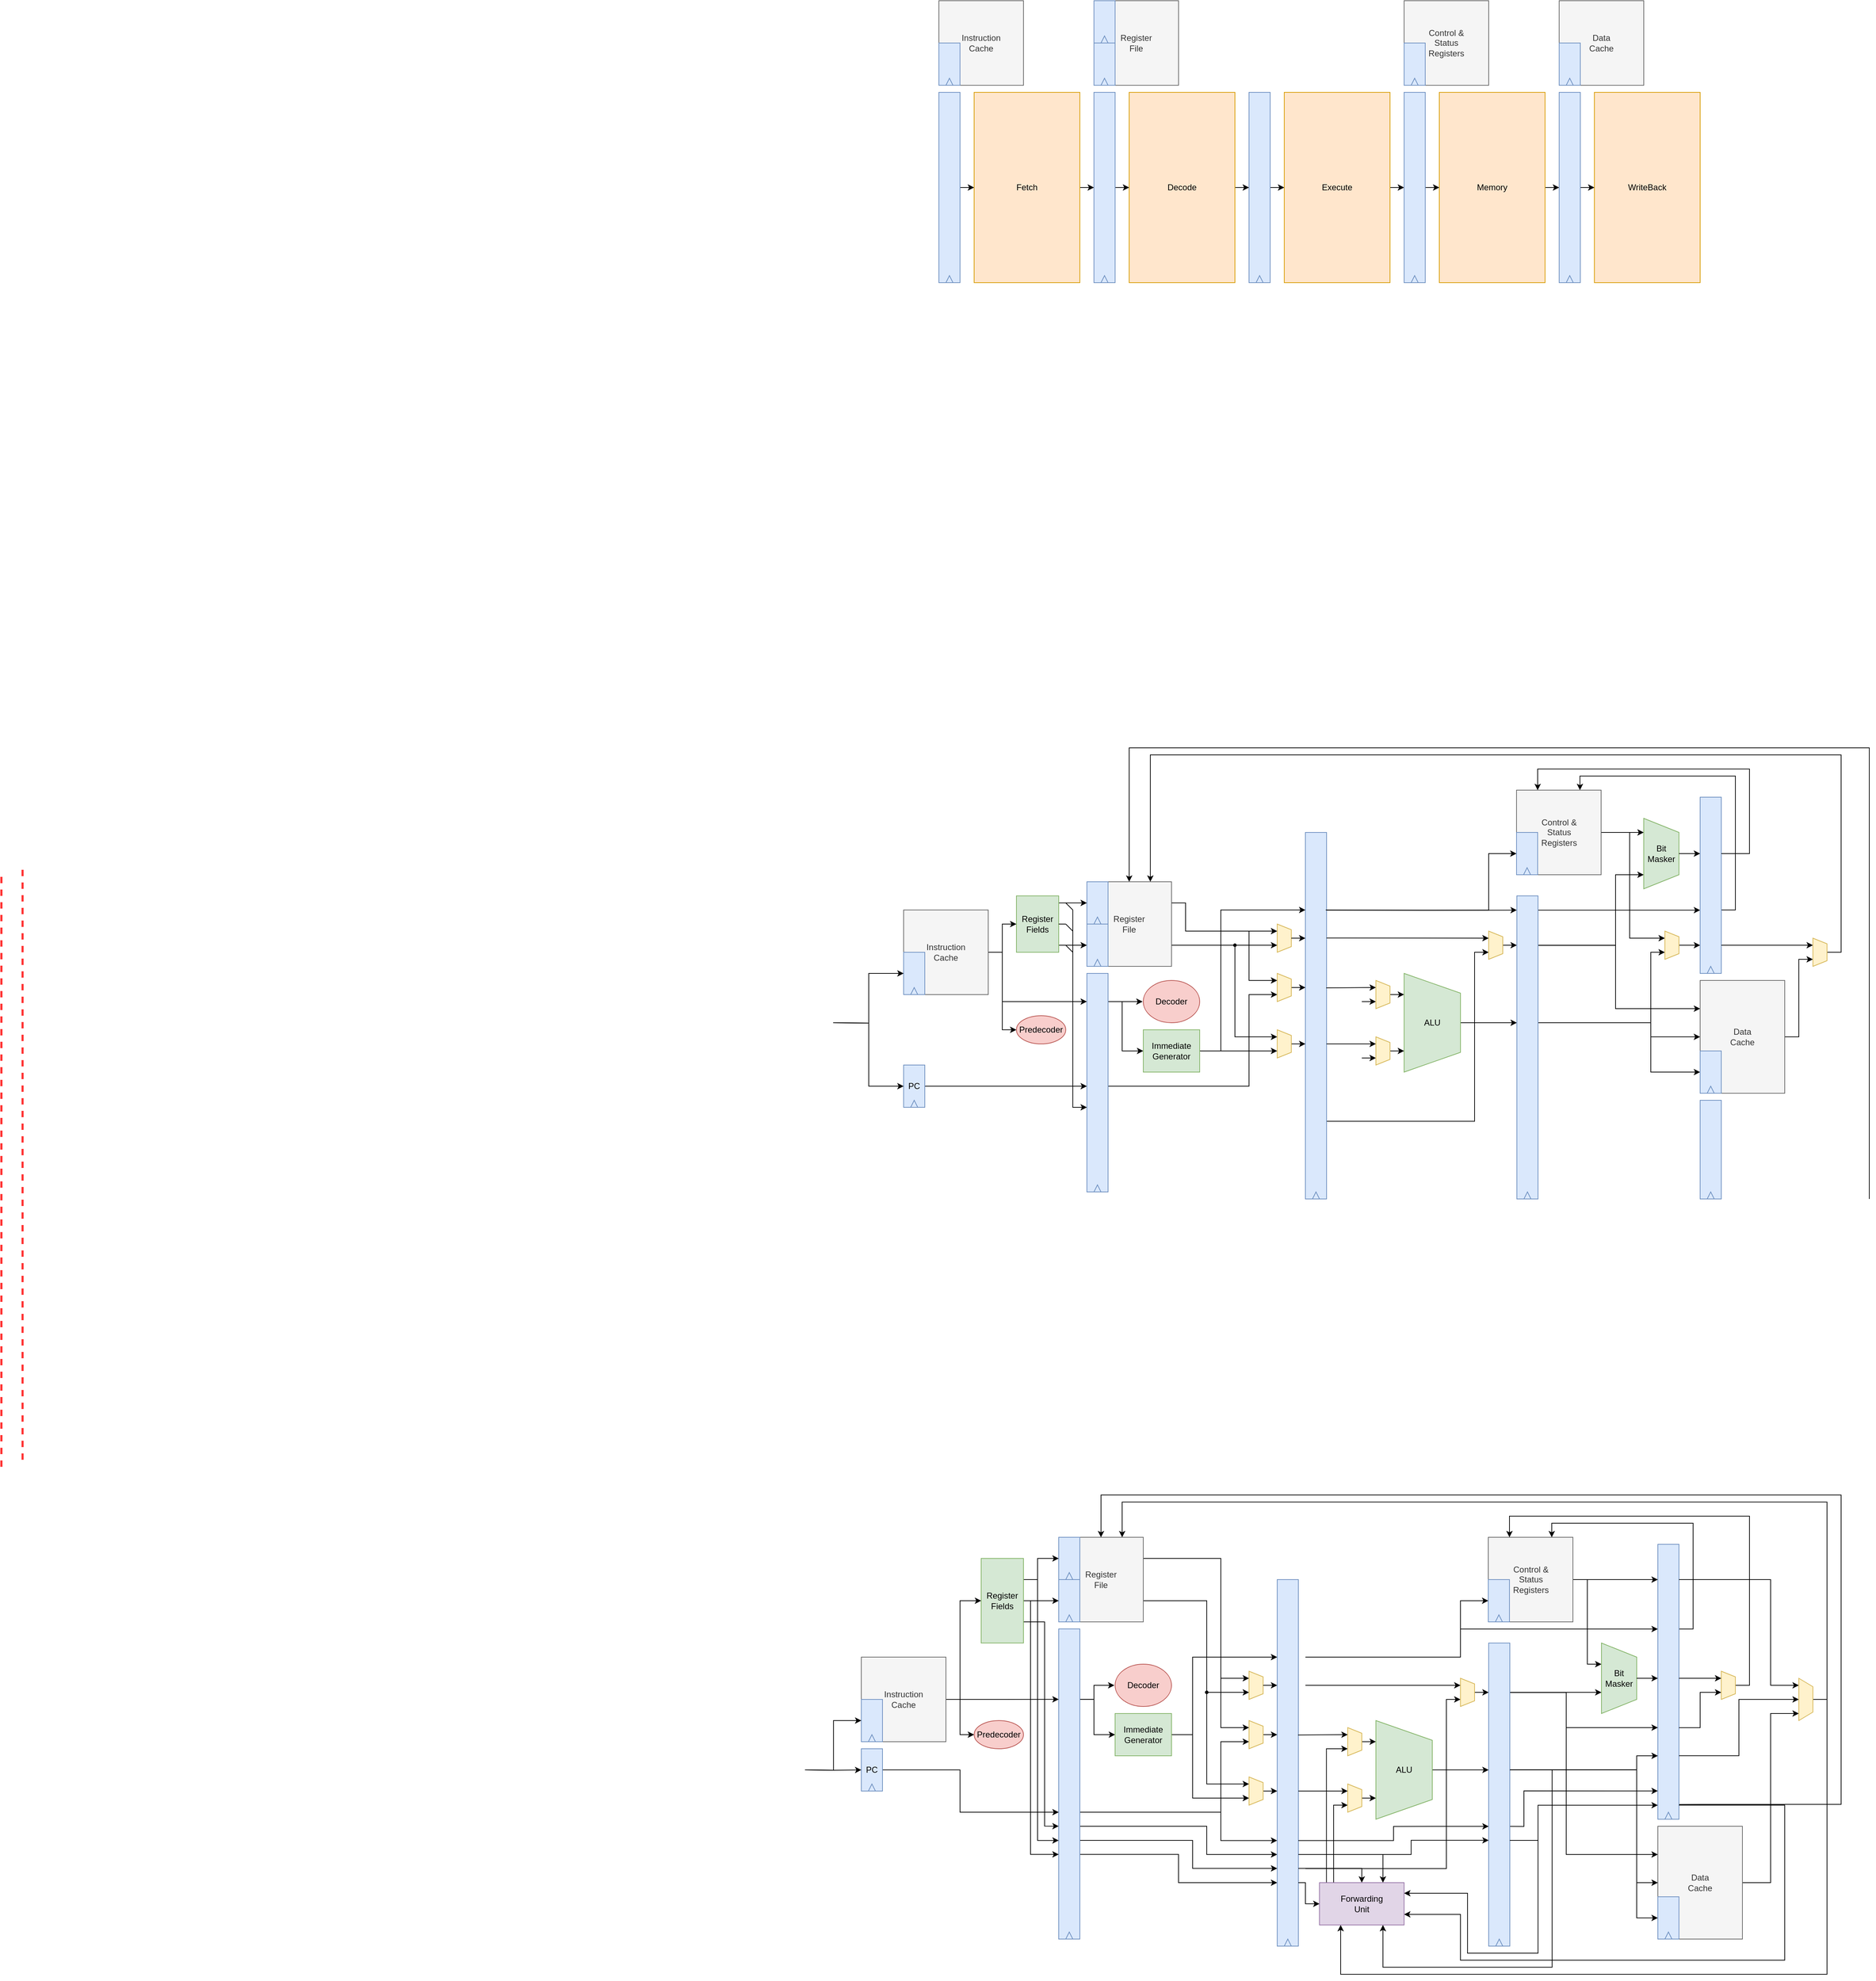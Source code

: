 <mxfile version="16.5.1" type="device"><diagram id="qryptc4pdBdFxedBNK2F" name="Page-1"><mxGraphModel dx="1681" dy="2905" grid="1" gridSize="10" guides="0" tooltips="1" connect="1" arrows="1" fold="1" page="1" pageScale="1" pageWidth="850" pageHeight="1100" math="0" shadow="0"><root><mxCell id="0"/><mxCell id="1" parent="0"/><mxCell id="PdSsAc61gAgnY3QYtBaG-53" style="edgeStyle=orthogonalEdgeStyle;rounded=0;orthogonalLoop=1;jettySize=auto;html=1;exitX=0.5;exitY=0;exitDx=0;exitDy=0;strokeColor=#000000;strokeWidth=1;" parent="1" source="Izy4H0pIkNBPb9TtSTtr-31" edge="1"><mxGeometry relative="1" as="geometry"><mxPoint x="2480" y="1010" as="targetPoint"/></mxGeometry></mxCell><mxCell id="Izy4H0pIkNBPb9TtSTtr-31" value="ALU" style="shape=trapezoid;perimeter=trapezoidPerimeter;whiteSpace=wrap;html=1;direction=south;fillColor=#d5e8d4;strokeColor=#82b366;" parent="1" vertex="1"><mxGeometry x="2320" y="940" width="80" height="140" as="geometry"/></mxCell><mxCell id="PdSsAc61gAgnY3QYtBaG-5" value="" style="endArrow=none;html=1;strokeColor=#FF3333;strokeWidth=3;dashed=1;" parent="1" edge="1"><mxGeometry width="50" height="50" relative="1" as="geometry"><mxPoint x="370" y="580" as="sourcePoint"/><mxPoint x="370" y="-260" as="targetPoint"/></mxGeometry></mxCell><mxCell id="uTAifIxMfpZMqvNN8SXS-49" style="edgeStyle=orthogonalEdgeStyle;rounded=0;orthogonalLoop=1;jettySize=auto;html=1;entryX=0;entryY=0.75;entryDx=0;entryDy=0;" parent="1" target="PdSsAc61gAgnY3QYtBaG-28" edge="1"><mxGeometry relative="1" as="geometry"><mxPoint x="1900" y="1090" as="sourcePoint"/><Array as="points"><mxPoint x="2080" y="1090"/><mxPoint x="2080" y="1130"/></Array></mxGeometry></mxCell><mxCell id="uTAifIxMfpZMqvNN8SXS-52" style="edgeStyle=orthogonalEdgeStyle;rounded=0;orthogonalLoop=1;jettySize=auto;html=1;entryX=0.75;entryY=1;entryDx=0;entryDy=0;" parent="1" target="uTAifIxMfpZMqvNN8SXS-2" edge="1"><mxGeometry relative="1" as="geometry"><mxPoint x="2220" y="1150" as="sourcePoint"/><Array as="points"><mxPoint x="2420" y="1150"/><mxPoint x="2420" y="910"/></Array></mxGeometry></mxCell><mxCell id="uTAifIxMfpZMqvNN8SXS-54" style="edgeStyle=orthogonalEdgeStyle;rounded=0;orthogonalLoop=1;jettySize=auto;html=1;exitX=1;exitY=0.727;exitDx=0;exitDy=0;entryX=0;entryY=0.827;entryDx=0;entryDy=0;exitPerimeter=0;entryPerimeter=0;" parent="1" source="uTAifIxMfpZMqvNN8SXS-36" target="PdSsAc61gAgnY3QYtBaG-28" edge="1"><mxGeometry relative="1" as="geometry"/></mxCell><mxCell id="uTAifIxMfpZMqvNN8SXS-62" style="edgeStyle=orthogonalEdgeStyle;rounded=0;orthogonalLoop=1;jettySize=auto;html=1;exitX=1;exitY=0.75;exitDx=0;exitDy=0;entryX=0.75;entryY=0;entryDx=0;entryDy=0;" parent="1" source="PdSsAc61gAgnY3QYtBaG-28" target="uTAifIxMfpZMqvNN8SXS-55" edge="1"><mxGeometry relative="1" as="geometry"/></mxCell><mxCell id="PdSsAc61gAgnY3QYtBaG-28" value="" style="rounded=0;whiteSpace=wrap;html=1;fillColor=#dae8fc;strokeColor=#6c8ebf;" parent="1" vertex="1"><mxGeometry x="2180" y="740" width="30" height="520" as="geometry"/></mxCell><mxCell id="PdSsAc61gAgnY3QYtBaG-30" value="" style="endArrow=none;html=1;strokeColor=#FF3333;strokeWidth=3;dashed=1;" parent="1" edge="1"><mxGeometry width="50" height="50" relative="1" as="geometry"><mxPoint x="400" y="570.0" as="sourcePoint"/><mxPoint x="400" y="-270" as="targetPoint"/></mxGeometry></mxCell><mxCell id="PdSsAc61gAgnY3QYtBaG-45" style="edgeStyle=orthogonalEdgeStyle;rounded=0;orthogonalLoop=1;jettySize=auto;html=1;exitX=0.5;exitY=0;exitDx=0;exitDy=0;entryX=0.214;entryY=1;entryDx=0;entryDy=0;entryPerimeter=0;strokeColor=#000000;strokeWidth=1;" parent="1" source="PdSsAc61gAgnY3QYtBaG-41" target="Izy4H0pIkNBPb9TtSTtr-31" edge="1"><mxGeometry relative="1" as="geometry"/></mxCell><mxCell id="PdSsAc61gAgnY3QYtBaG-51" style="edgeStyle=orthogonalEdgeStyle;rounded=0;orthogonalLoop=1;jettySize=auto;html=1;strokeColor=#000000;strokeWidth=1;entryX=0.75;entryY=1;entryDx=0;entryDy=0;exitX=0.082;exitY=-0.008;exitDx=0;exitDy=0;exitPerimeter=0;" parent="1" source="uTAifIxMfpZMqvNN8SXS-55" target="PdSsAc61gAgnY3QYtBaG-41" edge="1"><mxGeometry relative="1" as="geometry"><mxPoint x="2250" y="1160" as="sourcePoint"/><Array as="points"><mxPoint x="2250" y="980"/></Array></mxGeometry></mxCell><mxCell id="PdSsAc61gAgnY3QYtBaG-41" value="" style="shape=trapezoid;perimeter=trapezoidPerimeter;whiteSpace=wrap;html=1;direction=south;fillColor=#fff2cc;strokeColor=#d6b656;" parent="1" vertex="1"><mxGeometry x="2280" y="950" width="20" height="40" as="geometry"/></mxCell><mxCell id="PdSsAc61gAgnY3QYtBaG-44" style="edgeStyle=orthogonalEdgeStyle;rounded=0;orthogonalLoop=1;jettySize=auto;html=1;exitX=0.5;exitY=0;exitDx=0;exitDy=0;entryX=0.785;entryY=1;entryDx=0;entryDy=0;entryPerimeter=0;strokeColor=#000000;strokeWidth=1;" parent="1" target="Izy4H0pIkNBPb9TtSTtr-31" edge="1"><mxGeometry relative="1" as="geometry"><mxPoint x="2300.068" y="1049.99" as="sourcePoint"/></mxGeometry></mxCell><mxCell id="PdSsAc61gAgnY3QYtBaG-46" value="" style="endArrow=classic;html=1;strokeColor=#000000;strokeWidth=1;exitX=0.983;exitY=0.424;exitDx=0;exitDy=0;exitPerimeter=0;" parent="1" source="PdSsAc61gAgnY3QYtBaG-28" edge="1"><mxGeometry width="50" height="50" relative="1" as="geometry"><mxPoint x="2220" y="960" as="sourcePoint"/><mxPoint x="2280" y="960" as="targetPoint"/></mxGeometry></mxCell><mxCell id="PdSsAc61gAgnY3QYtBaG-52" style="edgeStyle=orthogonalEdgeStyle;rounded=0;orthogonalLoop=1;jettySize=auto;html=1;strokeColor=#000000;strokeWidth=1;entryX=0.75;entryY=1;entryDx=0;entryDy=0;exitX=0.167;exitY=0;exitDx=0;exitDy=0;exitPerimeter=0;" parent="1" source="uTAifIxMfpZMqvNN8SXS-55" target="PdSsAc61gAgnY3QYtBaG-48" edge="1"><mxGeometry relative="1" as="geometry"><mxPoint x="2260" y="1160" as="sourcePoint"/><Array as="points"><mxPoint x="2260" y="1060"/></Array></mxGeometry></mxCell><mxCell id="PdSsAc61gAgnY3QYtBaG-48" value="" style="shape=trapezoid;perimeter=trapezoidPerimeter;whiteSpace=wrap;html=1;direction=south;fillColor=#fff2cc;strokeColor=#d6b656;" parent="1" vertex="1"><mxGeometry x="2280" y="1030" width="20" height="40" as="geometry"/></mxCell><mxCell id="PdSsAc61gAgnY3QYtBaG-49" value="" style="endArrow=classic;html=1;strokeColor=#000000;strokeWidth=1;exitX=1;exitY=0.577;exitDx=0;exitDy=0;exitPerimeter=0;" parent="1" source="PdSsAc61gAgnY3QYtBaG-28" edge="1"><mxGeometry width="50" height="50" relative="1" as="geometry"><mxPoint x="2220" y="1040" as="sourcePoint"/><mxPoint x="2280" y="1040" as="targetPoint"/></mxGeometry></mxCell><mxCell id="PdSsAc61gAgnY3QYtBaG-54" style="edgeStyle=orthogonalEdgeStyle;rounded=0;orthogonalLoop=1;jettySize=auto;html=1;strokeColor=#000000;strokeWidth=1;" parent="1" edge="1"><mxGeometry relative="1" as="geometry"><mxPoint x="2180" y="960" as="targetPoint"/><mxPoint x="2160" y="960" as="sourcePoint"/></mxGeometry></mxCell><mxCell id="PdSsAc61gAgnY3QYtBaG-55" value="" style="shape=trapezoid;perimeter=trapezoidPerimeter;whiteSpace=wrap;html=1;direction=south;fillColor=#fff2cc;strokeColor=#d6b656;" parent="1" vertex="1"><mxGeometry x="2140" y="940" width="20" height="40" as="geometry"/></mxCell><mxCell id="PdSsAc61gAgnY3QYtBaG-58" style="edgeStyle=orthogonalEdgeStyle;rounded=0;orthogonalLoop=1;jettySize=auto;html=1;exitX=0.5;exitY=0;exitDx=0;exitDy=0;strokeColor=#000000;strokeWidth=1;" parent="1" source="PdSsAc61gAgnY3QYtBaG-59" edge="1"><mxGeometry relative="1" as="geometry"><mxPoint x="2180" y="1040" as="targetPoint"/></mxGeometry></mxCell><mxCell id="PdSsAc61gAgnY3QYtBaG-59" value="" style="shape=trapezoid;perimeter=trapezoidPerimeter;whiteSpace=wrap;html=1;direction=south;fillColor=#fff2cc;strokeColor=#d6b656;" parent="1" vertex="1"><mxGeometry x="2140" y="1020" width="20" height="40" as="geometry"/></mxCell><mxCell id="PdSsAc61gAgnY3QYtBaG-81" style="edgeStyle=orthogonalEdgeStyle;rounded=0;orthogonalLoop=1;jettySize=auto;html=1;exitX=1;exitY=0.5;exitDx=0;exitDy=0;strokeColor=#000000;strokeWidth=1;" parent="1" source="PdSsAc61gAgnY3QYtBaG-62" edge="1"><mxGeometry relative="1" as="geometry"><mxPoint x="2640" y="860" as="targetPoint"/><Array as="points"><mxPoint x="2620" y="740"/><mxPoint x="2620" y="860"/></Array></mxGeometry></mxCell><mxCell id="PdSsAc61gAgnY3QYtBaG-108" style="edgeStyle=orthogonalEdgeStyle;rounded=0;orthogonalLoop=1;jettySize=auto;html=1;exitX=1.011;exitY=0.308;exitDx=0;exitDy=0;entryX=0.75;entryY=0;entryDx=0;entryDy=0;strokeColor=#000000;strokeWidth=1;exitPerimeter=0;" parent="1" source="PdSsAc61gAgnY3QYtBaG-73" target="PdSsAc61gAgnY3QYtBaG-62" edge="1"><mxGeometry relative="1" as="geometry"/></mxCell><mxCell id="PdSsAc61gAgnY3QYtBaG-62" value="&lt;span style=&quot;white-space: normal&quot;&gt;Control &amp;amp;&lt;/span&gt;&lt;br style=&quot;white-space: normal&quot;&gt;&lt;span style=&quot;white-space: normal&quot;&gt;Status&lt;/span&gt;&lt;br style=&quot;white-space: normal&quot;&gt;&lt;span style=&quot;white-space: normal&quot;&gt;Registers&lt;/span&gt;" style="rounded=0;whiteSpace=wrap;html=1;fillColor=#f5f5f5;strokeColor=#666666;fontColor=#333333;" parent="1" vertex="1"><mxGeometry x="2479.5" y="680" width="120" height="120" as="geometry"/></mxCell><mxCell id="uTAifIxMfpZMqvNN8SXS-30" style="edgeStyle=orthogonalEdgeStyle;rounded=0;orthogonalLoop=1;jettySize=auto;html=1;exitX=0;exitY=0.5;exitDx=0;exitDy=0;entryX=0;entryY=0.5;entryDx=0;entryDy=0;" parent="1" target="PdSsAc61gAgnY3QYtBaG-63" edge="1"><mxGeometry relative="1" as="geometry"><mxPoint x="2220" y="850" as="sourcePoint"/><Array as="points"><mxPoint x="2440" y="850"/><mxPoint x="2440" y="770"/></Array></mxGeometry></mxCell><mxCell id="PdSsAc61gAgnY3QYtBaG-63" value="" style="rounded=0;whiteSpace=wrap;html=1;fillColor=#dae8fc;strokeColor=#6c8ebf;" parent="1" vertex="1"><mxGeometry x="2479.5" y="740" width="30" height="60" as="geometry"/></mxCell><mxCell id="PdSsAc61gAgnY3QYtBaG-64" value="" style="triangle;whiteSpace=wrap;html=1;direction=north;fillColor=#dae8fc;strokeColor=#6c8ebf;" parent="1" vertex="1"><mxGeometry x="2190" y="1250" width="10" height="10" as="geometry"/></mxCell><mxCell id="PdSsAc61gAgnY3QYtBaG-65" value="" style="triangle;whiteSpace=wrap;html=1;direction=north;fillColor=#dae8fc;strokeColor=#6c8ebf;" parent="1" vertex="1"><mxGeometry x="2489.5" y="790" width="10" height="10" as="geometry"/></mxCell><mxCell id="PdSsAc61gAgnY3QYtBaG-68" value="Bit&lt;br&gt;Masker" style="shape=trapezoid;perimeter=trapezoidPerimeter;whiteSpace=wrap;html=1;direction=south;fillColor=#d5e8d4;strokeColor=#82b366;" parent="1" vertex="1"><mxGeometry x="2640" y="830" width="50" height="100" as="geometry"/></mxCell><mxCell id="uTAifIxMfpZMqvNN8SXS-8" style="edgeStyle=orthogonalEdgeStyle;rounded=0;orthogonalLoop=1;jettySize=auto;html=1;entryX=0;entryY=0.308;entryDx=0;entryDy=0;entryPerimeter=0;" parent="1" target="PdSsAc61gAgnY3QYtBaG-73" edge="1"><mxGeometry relative="1" as="geometry"><mxPoint x="2220" y="850" as="sourcePoint"/><Array as="points"><mxPoint x="2440" y="850"/><mxPoint x="2440" y="810"/></Array></mxGeometry></mxCell><mxCell id="PdSsAc61gAgnY3QYtBaG-73" value="" style="rounded=0;whiteSpace=wrap;html=1;fillColor=#dae8fc;strokeColor=#6c8ebf;" parent="1" vertex="1"><mxGeometry x="2720" y="690" width="30" height="390" as="geometry"/></mxCell><mxCell id="PdSsAc61gAgnY3QYtBaG-74" value="" style="triangle;whiteSpace=wrap;html=1;direction=north;fillColor=#dae8fc;strokeColor=#6c8ebf;" parent="1" vertex="1"><mxGeometry x="2730" y="1070" width="10" height="10" as="geometry"/></mxCell><mxCell id="PdSsAc61gAgnY3QYtBaG-97" style="edgeStyle=orthogonalEdgeStyle;rounded=0;orthogonalLoop=1;jettySize=auto;html=1;exitX=1;exitY=0.5;exitDx=0;exitDy=0;entryX=0;entryY=0.25;entryDx=0;entryDy=0;strokeColor=#000000;strokeWidth=1;" parent="1" target="PdSsAc61gAgnY3QYtBaG-87" edge="1"><mxGeometry relative="1" as="geometry"><Array as="points"><mxPoint x="2590" y="900"/><mxPoint x="2590" y="1130"/></Array><mxPoint x="2480.143" y="900.143" as="sourcePoint"/></mxGeometry></mxCell><mxCell id="PdSsAc61gAgnY3QYtBaG-98" style="edgeStyle=orthogonalEdgeStyle;rounded=0;orthogonalLoop=1;jettySize=auto;html=1;exitX=1;exitY=0.5;exitDx=0;exitDy=0;strokeColor=#000000;strokeWidth=1;" parent="1" edge="1"><mxGeometry relative="1" as="geometry"><mxPoint x="2720" y="950" as="targetPoint"/><Array as="points"><mxPoint x="2590" y="900"/><mxPoint x="2590" y="950"/></Array><mxPoint x="2480.143" y="900.143" as="sourcePoint"/></mxGeometry></mxCell><mxCell id="PdSsAc61gAgnY3QYtBaG-78" value="" style="endArrow=classic;html=1;strokeColor=#000000;strokeWidth=1;" parent="1" edge="1"><mxGeometry width="50" height="50" relative="1" as="geometry"><mxPoint x="2490" y="900" as="sourcePoint"/><mxPoint x="2640" y="900" as="targetPoint"/></mxGeometry></mxCell><mxCell id="PdSsAc61gAgnY3QYtBaG-79" value="" style="endArrow=classic;html=1;strokeColor=#000000;strokeWidth=1;" parent="1" edge="1"><mxGeometry width="50" height="50" relative="1" as="geometry"><mxPoint x="2600" y="740" as="sourcePoint"/><mxPoint x="2720" y="740" as="targetPoint"/></mxGeometry></mxCell><mxCell id="PdSsAc61gAgnY3QYtBaG-82" value="" style="endArrow=classic;html=1;strokeColor=#000000;strokeWidth=1;" parent="1" edge="1"><mxGeometry width="50" height="50" relative="1" as="geometry"><mxPoint x="2690" y="880" as="sourcePoint"/><mxPoint x="2720" y="880" as="targetPoint"/></mxGeometry></mxCell><mxCell id="PdSsAc61gAgnY3QYtBaG-114" style="edgeStyle=orthogonalEdgeStyle;rounded=0;orthogonalLoop=1;jettySize=auto;html=1;exitX=1;exitY=0.5;exitDx=0;exitDy=0;strokeColor=#000000;strokeWidth=1;" parent="1" source="PdSsAc61gAgnY3QYtBaG-87" edge="1"><mxGeometry relative="1" as="geometry"><mxPoint x="2920" y="930" as="targetPoint"/><Array as="points"><mxPoint x="2880" y="1170"/><mxPoint x="2880" y="930"/></Array></mxGeometry></mxCell><mxCell id="PdSsAc61gAgnY3QYtBaG-87" value="Data&lt;br&gt;Cache" style="rounded=0;whiteSpace=wrap;html=1;fillColor=#f5f5f5;strokeColor=#666666;fontColor=#333333;" parent="1" vertex="1"><mxGeometry x="2720" y="1090" width="120" height="160" as="geometry"/></mxCell><mxCell id="uTAifIxMfpZMqvNN8SXS-11" style="edgeStyle=orthogonalEdgeStyle;rounded=0;orthogonalLoop=1;jettySize=auto;html=1;exitX=1;exitY=0.857;exitDx=0;exitDy=0;entryX=0;entryY=0.5;entryDx=0;entryDy=0;exitPerimeter=0;" parent="1" source="uTAifIxMfpZMqvNN8SXS-5" target="PdSsAc61gAgnY3QYtBaG-88" edge="1"><mxGeometry relative="1" as="geometry"><Array as="points"><mxPoint x="2510" y="1010"/><mxPoint x="2690" y="1010"/><mxPoint x="2690" y="1220"/></Array></mxGeometry></mxCell><mxCell id="PdSsAc61gAgnY3QYtBaG-88" value="" style="rounded=0;whiteSpace=wrap;html=1;fillColor=#dae8fc;strokeColor=#6c8ebf;" parent="1" vertex="1"><mxGeometry x="2720" y="1190" width="30" height="60" as="geometry"/></mxCell><mxCell id="PdSsAc61gAgnY3QYtBaG-89" value="" style="triangle;whiteSpace=wrap;html=1;direction=north;fillColor=#dae8fc;strokeColor=#6c8ebf;" parent="1" vertex="1"><mxGeometry x="2730" y="1240" width="10" height="10" as="geometry"/></mxCell><mxCell id="PdSsAc61gAgnY3QYtBaG-93" style="edgeStyle=orthogonalEdgeStyle;rounded=0;orthogonalLoop=1;jettySize=auto;html=1;exitX=1;exitY=0.5;exitDx=0;exitDy=0;entryX=0;entryY=0.5;entryDx=0;entryDy=0;strokeColor=#000000;strokeWidth=1;" parent="1" target="PdSsAc61gAgnY3QYtBaG-87" edge="1"><mxGeometry relative="1" as="geometry"><Array as="points"><mxPoint x="2690" y="1010"/><mxPoint x="2690" y="1170"/></Array><mxPoint x="2480.143" y="1009.857" as="sourcePoint"/></mxGeometry></mxCell><mxCell id="PdSsAc61gAgnY3QYtBaG-110" style="edgeStyle=orthogonalEdgeStyle;rounded=0;orthogonalLoop=1;jettySize=auto;html=1;exitX=1;exitY=0.5;exitDx=0;exitDy=0;strokeColor=#000000;strokeWidth=1;" parent="1" edge="1"><mxGeometry relative="1" as="geometry"><Array as="points"><mxPoint x="2690" y="1010"/><mxPoint x="2690" y="990"/></Array><mxPoint x="2480.143" y="1009.857" as="sourcePoint"/><mxPoint x="2720" y="990" as="targetPoint"/></mxGeometry></mxCell><mxCell id="PdSsAc61gAgnY3QYtBaG-104" style="edgeStyle=orthogonalEdgeStyle;rounded=0;orthogonalLoop=1;jettySize=auto;html=1;exitX=1;exitY=0.667;exitDx=0;exitDy=0;entryX=0.75;entryY=1;entryDx=0;entryDy=0;strokeColor=#000000;strokeWidth=1;exitPerimeter=0;" parent="1" source="PdSsAc61gAgnY3QYtBaG-73" target="PdSsAc61gAgnY3QYtBaG-101" edge="1"><mxGeometry relative="1" as="geometry"/></mxCell><mxCell id="PdSsAc61gAgnY3QYtBaG-107" style="edgeStyle=orthogonalEdgeStyle;rounded=0;orthogonalLoop=1;jettySize=auto;html=1;exitX=0.5;exitY=0;exitDx=0;exitDy=0;entryX=0.25;entryY=0;entryDx=0;entryDy=0;strokeColor=#000000;strokeWidth=1;" parent="1" source="PdSsAc61gAgnY3QYtBaG-101" target="PdSsAc61gAgnY3QYtBaG-62" edge="1"><mxGeometry relative="1" as="geometry"><Array as="points"><mxPoint x="2850" y="890"/><mxPoint x="2850" y="650"/><mxPoint x="2510" y="650"/></Array></mxGeometry></mxCell><mxCell id="PdSsAc61gAgnY3QYtBaG-101" value="" style="shape=trapezoid;perimeter=trapezoidPerimeter;whiteSpace=wrap;html=1;direction=south;fillColor=#fff2cc;strokeColor=#d6b656;" parent="1" vertex="1"><mxGeometry x="2810" y="870" width="20" height="40" as="geometry"/></mxCell><mxCell id="PdSsAc61gAgnY3QYtBaG-102" value="" style="endArrow=classic;html=1;strokeColor=#000000;strokeWidth=1;" parent="1" edge="1"><mxGeometry width="50" height="50" relative="1" as="geometry"><mxPoint x="2750" y="880" as="sourcePoint"/><mxPoint x="2810" y="880" as="targetPoint"/></mxGeometry></mxCell><mxCell id="PdSsAc61gAgnY3QYtBaG-115" style="edgeStyle=orthogonalEdgeStyle;rounded=0;orthogonalLoop=1;jettySize=auto;html=1;exitX=1;exitY=0.769;exitDx=0;exitDy=0;entryX=0.5;entryY=1;entryDx=0;entryDy=0;strokeColor=#000000;strokeWidth=1;exitPerimeter=0;" parent="1" source="PdSsAc61gAgnY3QYtBaG-73" target="PdSsAc61gAgnY3QYtBaG-111" edge="1"><mxGeometry relative="1" as="geometry"/></mxCell><mxCell id="PdSsAc61gAgnY3QYtBaG-116" style="edgeStyle=orthogonalEdgeStyle;rounded=0;orthogonalLoop=1;jettySize=auto;html=1;strokeColor=#000000;strokeWidth=1;" parent="1" edge="1"><mxGeometry relative="1" as="geometry"><mxPoint x="2920" y="890" as="targetPoint"/><Array as="points"><mxPoint x="2880" y="740"/><mxPoint x="2880" y="890"/></Array><mxPoint x="2750" y="740" as="sourcePoint"/></mxGeometry></mxCell><mxCell id="uTAifIxMfpZMqvNN8SXS-59" style="edgeStyle=orthogonalEdgeStyle;rounded=0;orthogonalLoop=1;jettySize=auto;html=1;exitX=0.5;exitY=0;exitDx=0;exitDy=0;entryX=0.25;entryY=1;entryDx=0;entryDy=0;" parent="1" source="PdSsAc61gAgnY3QYtBaG-111" target="uTAifIxMfpZMqvNN8SXS-55" edge="1"><mxGeometry relative="1" as="geometry"><Array as="points"><mxPoint x="2960" y="910"/><mxPoint x="2960" y="1300"/><mxPoint x="2270" y="1300"/></Array></mxGeometry></mxCell><mxCell id="uTAifIxMfpZMqvNN8SXS-60" style="edgeStyle=orthogonalEdgeStyle;rounded=0;orthogonalLoop=1;jettySize=auto;html=1;exitX=0.5;exitY=0;exitDx=0;exitDy=0;entryX=0.75;entryY=0;entryDx=0;entryDy=0;" parent="1" source="PdSsAc61gAgnY3QYtBaG-111" target="uTAifIxMfpZMqvNN8SXS-18" edge="1"><mxGeometry relative="1" as="geometry"><Array as="points"><mxPoint x="2960" y="910"/><mxPoint x="2960" y="630"/><mxPoint x="1960" y="630"/></Array></mxGeometry></mxCell><mxCell id="PdSsAc61gAgnY3QYtBaG-111" value="" style="shape=trapezoid;perimeter=trapezoidPerimeter;whiteSpace=wrap;html=1;direction=south;fillColor=#fff2cc;strokeColor=#d6b656;" parent="1" vertex="1"><mxGeometry x="2920" y="880" width="20" height="60" as="geometry"/></mxCell><mxCell id="uTAifIxMfpZMqvNN8SXS-1" style="edgeStyle=orthogonalEdgeStyle;rounded=0;orthogonalLoop=1;jettySize=auto;html=1;exitX=0.5;exitY=0;exitDx=0;exitDy=0;strokeColor=#000000;strokeWidth=1;" parent="1" source="uTAifIxMfpZMqvNN8SXS-2" edge="1"><mxGeometry relative="1" as="geometry"><mxPoint x="2480" y="900.143" as="targetPoint"/></mxGeometry></mxCell><mxCell id="uTAifIxMfpZMqvNN8SXS-2" value="" style="shape=trapezoid;perimeter=trapezoidPerimeter;whiteSpace=wrap;html=1;direction=south;fillColor=#fff2cc;strokeColor=#d6b656;" parent="1" vertex="1"><mxGeometry x="2440" y="880" width="20" height="40" as="geometry"/></mxCell><mxCell id="uTAifIxMfpZMqvNN8SXS-3" value="" style="endArrow=classic;html=1;strokeColor=#000000;strokeWidth=1;" parent="1" edge="1"><mxGeometry width="50" height="50" relative="1" as="geometry"><mxPoint x="2220" y="890" as="sourcePoint"/><mxPoint x="2440.0" y="890.0" as="targetPoint"/></mxGeometry></mxCell><mxCell id="uTAifIxMfpZMqvNN8SXS-44" style="edgeStyle=orthogonalEdgeStyle;rounded=0;orthogonalLoop=1;jettySize=auto;html=1;exitX=1;exitY=0.712;exitDx=0;exitDy=0;entryX=0;entryY=0.605;entryDx=0;entryDy=0;exitPerimeter=0;entryPerimeter=0;" parent="1" source="PdSsAc61gAgnY3QYtBaG-28" target="uTAifIxMfpZMqvNN8SXS-5" edge="1"><mxGeometry relative="1" as="geometry"/></mxCell><mxCell id="uTAifIxMfpZMqvNN8SXS-45" style="edgeStyle=orthogonalEdgeStyle;rounded=0;orthogonalLoop=1;jettySize=auto;html=1;exitX=1;exitY=0.605;exitDx=0;exitDy=0;entryX=0;entryY=0.897;entryDx=0;entryDy=0;entryPerimeter=0;exitPerimeter=0;" parent="1" source="uTAifIxMfpZMqvNN8SXS-5" target="PdSsAc61gAgnY3QYtBaG-73" edge="1"><mxGeometry relative="1" as="geometry"><Array as="points"><mxPoint x="2530" y="1090"/><mxPoint x="2530" y="1040"/></Array></mxGeometry></mxCell><mxCell id="uTAifIxMfpZMqvNN8SXS-50" style="edgeStyle=orthogonalEdgeStyle;rounded=0;orthogonalLoop=1;jettySize=auto;html=1;exitX=1;exitY=0.75;exitDx=0;exitDy=0;entryX=0;entryY=0.651;entryDx=0;entryDy=0;entryPerimeter=0;" parent="1" source="PdSsAc61gAgnY3QYtBaG-28" target="uTAifIxMfpZMqvNN8SXS-5" edge="1"><mxGeometry relative="1" as="geometry"><Array as="points"><mxPoint x="2370" y="1130"/><mxPoint x="2370" y="1110"/></Array></mxGeometry></mxCell><mxCell id="uTAifIxMfpZMqvNN8SXS-51" style="edgeStyle=orthogonalEdgeStyle;rounded=0;orthogonalLoop=1;jettySize=auto;html=1;entryX=0;entryY=0.949;entryDx=0;entryDy=0;entryPerimeter=0;" parent="1" target="PdSsAc61gAgnY3QYtBaG-73" edge="1"><mxGeometry relative="1" as="geometry"><mxPoint x="2510" y="1110" as="sourcePoint"/><Array as="points"><mxPoint x="2550" y="1110"/><mxPoint x="2550" y="1060"/></Array></mxGeometry></mxCell><mxCell id="uTAifIxMfpZMqvNN8SXS-5" value="" style="rounded=0;whiteSpace=wrap;html=1;fillColor=#dae8fc;strokeColor=#6c8ebf;" parent="1" vertex="1"><mxGeometry x="2480" y="830" width="30" height="430" as="geometry"/></mxCell><mxCell id="uTAifIxMfpZMqvNN8SXS-6" value="" style="triangle;whiteSpace=wrap;html=1;direction=north;fillColor=#dae8fc;strokeColor=#6c8ebf;" parent="1" vertex="1"><mxGeometry x="2490" y="1250" width="10" height="10" as="geometry"/></mxCell><mxCell id="uTAifIxMfpZMqvNN8SXS-14" value="" style="shape=trapezoid;perimeter=trapezoidPerimeter;whiteSpace=wrap;html=1;direction=south;fillColor=#fff2cc;strokeColor=#d6b656;" parent="1" vertex="1"><mxGeometry x="2140" y="870" width="20" height="40" as="geometry"/></mxCell><mxCell id="uTAifIxMfpZMqvNN8SXS-17" style="edgeStyle=orthogonalEdgeStyle;rounded=0;orthogonalLoop=1;jettySize=auto;html=1;strokeColor=#000000;strokeWidth=1;" parent="1" edge="1"><mxGeometry relative="1" as="geometry"><mxPoint x="2179.984" y="890.008" as="targetPoint"/><mxPoint x="2160" y="890" as="sourcePoint"/></mxGeometry></mxCell><mxCell id="uTAifIxMfpZMqvNN8SXS-23" style="edgeStyle=orthogonalEdgeStyle;rounded=0;orthogonalLoop=1;jettySize=auto;html=1;exitX=1;exitY=0.25;exitDx=0;exitDy=0;entryX=0.25;entryY=1;entryDx=0;entryDy=0;" parent="1" source="uTAifIxMfpZMqvNN8SXS-18" target="uTAifIxMfpZMqvNN8SXS-14" edge="1"><mxGeometry relative="1" as="geometry"><Array as="points"><mxPoint x="2100" y="710"/><mxPoint x="2100" y="880"/></Array></mxGeometry></mxCell><mxCell id="uTAifIxMfpZMqvNN8SXS-24" style="edgeStyle=orthogonalEdgeStyle;rounded=0;orthogonalLoop=1;jettySize=auto;html=1;exitX=1;exitY=0.25;exitDx=0;exitDy=0;entryX=0.25;entryY=1;entryDx=0;entryDy=0;" parent="1" source="uTAifIxMfpZMqvNN8SXS-18" target="PdSsAc61gAgnY3QYtBaG-55" edge="1"><mxGeometry relative="1" as="geometry"><Array as="points"><mxPoint x="2100" y="710"/><mxPoint x="2100" y="950"/></Array></mxGeometry></mxCell><mxCell id="uTAifIxMfpZMqvNN8SXS-25" style="edgeStyle=orthogonalEdgeStyle;rounded=0;orthogonalLoop=1;jettySize=auto;html=1;exitX=1;exitY=0.75;exitDx=0;exitDy=0;entryX=0.75;entryY=1;entryDx=0;entryDy=0;" parent="1" source="uTAifIxMfpZMqvNN8SXS-18" target="uTAifIxMfpZMqvNN8SXS-14" edge="1"><mxGeometry relative="1" as="geometry"><Array as="points"><mxPoint x="2080" y="770"/><mxPoint x="2080" y="900"/></Array></mxGeometry></mxCell><mxCell id="uTAifIxMfpZMqvNN8SXS-26" style="edgeStyle=orthogonalEdgeStyle;rounded=0;orthogonalLoop=1;jettySize=auto;html=1;exitX=1;exitY=0.75;exitDx=0;exitDy=0;entryX=0.25;entryY=1;entryDx=0;entryDy=0;" parent="1" source="uTAifIxMfpZMqvNN8SXS-18" target="PdSsAc61gAgnY3QYtBaG-59" edge="1"><mxGeometry relative="1" as="geometry"><Array as="points"><mxPoint x="2080" y="770"/><mxPoint x="2080" y="1030"/></Array></mxGeometry></mxCell><mxCell id="uTAifIxMfpZMqvNN8SXS-61" style="edgeStyle=orthogonalEdgeStyle;rounded=0;orthogonalLoop=1;jettySize=auto;html=1;exitX=1.014;exitY=0.946;exitDx=0;exitDy=0;entryX=0.5;entryY=0;entryDx=0;entryDy=0;exitPerimeter=0;" parent="1" source="PdSsAc61gAgnY3QYtBaG-73" target="uTAifIxMfpZMqvNN8SXS-18" edge="1"><mxGeometry relative="1" as="geometry"><Array as="points"><mxPoint x="2980" y="1059"/><mxPoint x="2980" y="620"/><mxPoint x="1930" y="620"/></Array></mxGeometry></mxCell><mxCell id="uTAifIxMfpZMqvNN8SXS-18" value="Register&lt;br&gt;File" style="rounded=0;whiteSpace=wrap;html=1;fillColor=#f5f5f5;strokeColor=#666666;fontColor=#333333;" parent="1" vertex="1"><mxGeometry x="1870" y="680" width="120" height="120" as="geometry"/></mxCell><mxCell id="uTAifIxMfpZMqvNN8SXS-19" value="" style="rounded=0;whiteSpace=wrap;html=1;fillColor=#dae8fc;strokeColor=#6c8ebf;" parent="1" vertex="1"><mxGeometry x="1870" y="740" width="30" height="60" as="geometry"/></mxCell><mxCell id="uTAifIxMfpZMqvNN8SXS-20" value="" style="triangle;whiteSpace=wrap;html=1;direction=north;fillColor=#dae8fc;strokeColor=#6c8ebf;" parent="1" vertex="1"><mxGeometry x="1880" y="790" width="10" height="10" as="geometry"/></mxCell><mxCell id="uTAifIxMfpZMqvNN8SXS-21" value="" style="rounded=0;whiteSpace=wrap;html=1;fillColor=#dae8fc;strokeColor=#6c8ebf;" parent="1" vertex="1"><mxGeometry x="1870" y="680" width="30" height="60" as="geometry"/></mxCell><mxCell id="uTAifIxMfpZMqvNN8SXS-22" value="" style="triangle;whiteSpace=wrap;html=1;direction=north;fillColor=#dae8fc;strokeColor=#6c8ebf;" parent="1" vertex="1"><mxGeometry x="1880" y="730" width="10" height="10" as="geometry"/></mxCell><mxCell id="uTAifIxMfpZMqvNN8SXS-39" style="edgeStyle=orthogonalEdgeStyle;rounded=0;orthogonalLoop=1;jettySize=auto;html=1;exitX=0.999;exitY=0.227;exitDx=0;exitDy=0;exitPerimeter=0;" parent="1" source="uTAifIxMfpZMqvNN8SXS-36" edge="1"><mxGeometry relative="1" as="geometry"><mxPoint x="1949" y="890" as="targetPoint"/><Array as="points"><mxPoint x="1920" y="910"/><mxPoint x="1920" y="890"/></Array></mxGeometry></mxCell><mxCell id="uTAifIxMfpZMqvNN8SXS-29" style="edgeStyle=orthogonalEdgeStyle;rounded=0;orthogonalLoop=1;jettySize=auto;html=1;exitX=1;exitY=0.5;exitDx=0;exitDy=0;entryX=0.75;entryY=1;entryDx=0;entryDy=0;" parent="1" source="uTAifIxMfpZMqvNN8SXS-28" target="PdSsAc61gAgnY3QYtBaG-59" edge="1"><mxGeometry relative="1" as="geometry"><Array as="points"><mxPoint x="2060" y="960"/><mxPoint x="2060" y="1050"/></Array></mxGeometry></mxCell><mxCell id="uTAifIxMfpZMqvNN8SXS-31" style="edgeStyle=orthogonalEdgeStyle;rounded=0;orthogonalLoop=1;jettySize=auto;html=1;exitX=1;exitY=0.5;exitDx=0;exitDy=0;" parent="1" source="uTAifIxMfpZMqvNN8SXS-28" edge="1"><mxGeometry relative="1" as="geometry"><mxPoint x="2180" y="850" as="targetPoint"/><Array as="points"><mxPoint x="2060" y="960"/><mxPoint x="2060" y="850"/></Array></mxGeometry></mxCell><mxCell id="uTAifIxMfpZMqvNN8SXS-40" style="edgeStyle=orthogonalEdgeStyle;rounded=0;orthogonalLoop=1;jettySize=auto;html=1;entryX=0;entryY=0.5;entryDx=0;entryDy=0;" parent="1" target="uTAifIxMfpZMqvNN8SXS-28" edge="1"><mxGeometry relative="1" as="geometry"><mxPoint x="1900" y="910" as="sourcePoint"/><Array as="points"><mxPoint x="1920" y="910"/><mxPoint x="1920" y="960"/></Array></mxGeometry></mxCell><mxCell id="uTAifIxMfpZMqvNN8SXS-28" value="Immediate&lt;br&gt;Generator" style="rounded=0;whiteSpace=wrap;html=1;fillColor=#d5e8d4;strokeColor=#82b366;" parent="1" vertex="1"><mxGeometry x="1950" y="930" width="80" height="60" as="geometry"/></mxCell><mxCell id="uTAifIxMfpZMqvNN8SXS-35" value="" style="ellipse;whiteSpace=wrap;html=1;aspect=fixed;fillColor=#0A0A0A;" parent="1" vertex="1"><mxGeometry x="2078" y="898" width="4" height="4" as="geometry"/></mxCell><mxCell id="uTAifIxMfpZMqvNN8SXS-46" style="edgeStyle=orthogonalEdgeStyle;rounded=0;orthogonalLoop=1;jettySize=auto;html=1;entryX=0;entryY=0.712;entryDx=0;entryDy=0;entryPerimeter=0;exitX=0.999;exitY=0.591;exitDx=0;exitDy=0;exitPerimeter=0;" parent="1" source="uTAifIxMfpZMqvNN8SXS-36" target="PdSsAc61gAgnY3QYtBaG-28" edge="1"><mxGeometry relative="1" as="geometry"><mxPoint x="1920" y="1090" as="sourcePoint"/><Array as="points"><mxPoint x="2100" y="1070"/><mxPoint x="2100" y="1110"/></Array></mxGeometry></mxCell><mxCell id="uTAifIxMfpZMqvNN8SXS-47" style="edgeStyle=orthogonalEdgeStyle;rounded=0;orthogonalLoop=1;jettySize=auto;html=1;entryX=0.75;entryY=1;entryDx=0;entryDy=0;" parent="1" target="PdSsAc61gAgnY3QYtBaG-55" edge="1"><mxGeometry relative="1" as="geometry"><mxPoint x="1900" y="1070" as="sourcePoint"/><Array as="points"><mxPoint x="2100" y="1070"/><mxPoint x="2100" y="970"/></Array></mxGeometry></mxCell><mxCell id="uTAifIxMfpZMqvNN8SXS-53" style="edgeStyle=orthogonalEdgeStyle;rounded=0;orthogonalLoop=1;jettySize=auto;html=1;entryX=0;entryY=0.788;entryDx=0;entryDy=0;entryPerimeter=0;" parent="1" target="PdSsAc61gAgnY3QYtBaG-28" edge="1"><mxGeometry relative="1" as="geometry"><mxPoint x="1900" y="1110" as="sourcePoint"/><Array as="points"><mxPoint x="2060" y="1110"/><mxPoint x="2060" y="1150"/></Array></mxGeometry></mxCell><mxCell id="uTAifIxMfpZMqvNN8SXS-36" value="" style="rounded=0;whiteSpace=wrap;html=1;fillColor=#dae8fc;strokeColor=#6c8ebf;" parent="1" vertex="1"><mxGeometry x="1870" y="810" width="30" height="440" as="geometry"/></mxCell><mxCell id="uTAifIxMfpZMqvNN8SXS-37" value="" style="triangle;whiteSpace=wrap;html=1;direction=north;fillColor=#dae8fc;strokeColor=#6c8ebf;" parent="1" vertex="1"><mxGeometry x="1880" y="1240" width="10" height="10" as="geometry"/></mxCell><mxCell id="uTAifIxMfpZMqvNN8SXS-48" value="Decoder" style="ellipse;whiteSpace=wrap;html=1;fillColor=#f8cecc;strokeColor=#b85450;" parent="1" vertex="1"><mxGeometry x="1950" y="860" width="80" height="60" as="geometry"/></mxCell><mxCell id="uTAifIxMfpZMqvNN8SXS-56" style="edgeStyle=orthogonalEdgeStyle;rounded=0;orthogonalLoop=1;jettySize=auto;html=1;entryX=0;entryY=0.5;entryDx=0;entryDy=0;exitX=1;exitY=0.827;exitDx=0;exitDy=0;exitPerimeter=0;" parent="1" source="PdSsAc61gAgnY3QYtBaG-28" target="uTAifIxMfpZMqvNN8SXS-55" edge="1"><mxGeometry relative="1" as="geometry"><mxPoint x="2240" y="1170" as="targetPoint"/><Array as="points"><mxPoint x="2220" y="1170"/><mxPoint x="2220" y="1200"/></Array></mxGeometry></mxCell><mxCell id="uTAifIxMfpZMqvNN8SXS-57" style="edgeStyle=orthogonalEdgeStyle;rounded=0;orthogonalLoop=1;jettySize=auto;html=1;exitX=1;exitY=0.788;exitDx=0;exitDy=0;entryX=0.5;entryY=0;entryDx=0;entryDy=0;exitPerimeter=0;" parent="1" source="PdSsAc61gAgnY3QYtBaG-28" target="uTAifIxMfpZMqvNN8SXS-55" edge="1"><mxGeometry relative="1" as="geometry"><mxPoint x="2220" y="1150" as="sourcePoint"/><Array as="points"><mxPoint x="2300" y="1150"/></Array></mxGeometry></mxCell><mxCell id="uTAifIxMfpZMqvNN8SXS-63" style="edgeStyle=orthogonalEdgeStyle;rounded=0;orthogonalLoop=1;jettySize=auto;html=1;exitX=0.75;exitY=1;exitDx=0;exitDy=0;entryX=0.75;entryY=1;entryDx=0;entryDy=0;" parent="1" target="uTAifIxMfpZMqvNN8SXS-55" edge="1"><mxGeometry relative="1" as="geometry"><mxPoint x="2510" y="1010" as="sourcePoint"/><Array as="points"><mxPoint x="2570" y="1010"/><mxPoint x="2570" y="1290"/><mxPoint x="2330" y="1290"/></Array></mxGeometry></mxCell><mxCell id="uTAifIxMfpZMqvNN8SXS-64" style="edgeStyle=orthogonalEdgeStyle;rounded=0;orthogonalLoop=1;jettySize=auto;html=1;exitX=1;exitY=0.25;exitDx=0;exitDy=0;entryX=1;entryY=0.25;entryDx=0;entryDy=0;" parent="1" target="uTAifIxMfpZMqvNN8SXS-55" edge="1"><mxGeometry relative="1" as="geometry"><mxPoint x="2510" y="1110" as="sourcePoint"/><Array as="points"><mxPoint x="2550" y="1110"/><mxPoint x="2550" y="1270"/><mxPoint x="2450" y="1270"/><mxPoint x="2450" y="1185"/></Array></mxGeometry></mxCell><mxCell id="uTAifIxMfpZMqvNN8SXS-65" style="edgeStyle=orthogonalEdgeStyle;rounded=0;orthogonalLoop=1;jettySize=auto;html=1;exitX=1;exitY=0.75;exitDx=0;exitDy=0;entryX=1;entryY=0.75;entryDx=0;entryDy=0;" parent="1" target="uTAifIxMfpZMqvNN8SXS-55" edge="1"><mxGeometry relative="1" as="geometry"><mxPoint x="2750" y="1060" as="sourcePoint"/><Array as="points"><mxPoint x="2900" y="1060"/><mxPoint x="2900" y="1280"/><mxPoint x="2440" y="1280"/><mxPoint x="2440" y="1215"/></Array></mxGeometry></mxCell><mxCell id="uTAifIxMfpZMqvNN8SXS-55" value="Forwarding&lt;br&gt;Unit" style="rounded=0;whiteSpace=wrap;html=1;fillColor=#e1d5e7;strokeColor=#9673a6;" parent="1" vertex="1"><mxGeometry x="2240" y="1170" width="120" height="60" as="geometry"/></mxCell><mxCell id="uTAifIxMfpZMqvNN8SXS-67" style="edgeStyle=orthogonalEdgeStyle;rounded=0;orthogonalLoop=1;jettySize=auto;html=1;exitX=1;exitY=0.25;exitDx=0;exitDy=0;entryX=0;entryY=0.5;entryDx=0;entryDy=0;" parent="1" source="uTAifIxMfpZMqvNN8SXS-66" target="uTAifIxMfpZMqvNN8SXS-21" edge="1"><mxGeometry relative="1" as="geometry"><Array as="points"><mxPoint x="1840" y="740"/><mxPoint x="1840" y="710"/></Array></mxGeometry></mxCell><mxCell id="uTAifIxMfpZMqvNN8SXS-68" style="edgeStyle=orthogonalEdgeStyle;rounded=0;orthogonalLoop=1;jettySize=auto;html=1;exitX=1;exitY=0.5;exitDx=0;exitDy=0;entryX=0;entryY=0.5;entryDx=0;entryDy=0;" parent="1" source="uTAifIxMfpZMqvNN8SXS-66" target="uTAifIxMfpZMqvNN8SXS-19" edge="1"><mxGeometry relative="1" as="geometry"/></mxCell><mxCell id="uTAifIxMfpZMqvNN8SXS-69" style="edgeStyle=orthogonalEdgeStyle;rounded=0;orthogonalLoop=1;jettySize=auto;html=1;exitX=1;exitY=0.25;exitDx=0;exitDy=0;entryX=0;entryY=0.682;entryDx=0;entryDy=0;entryPerimeter=0;" parent="1" source="uTAifIxMfpZMqvNN8SXS-66" target="uTAifIxMfpZMqvNN8SXS-36" edge="1"><mxGeometry relative="1" as="geometry"><Array as="points"><mxPoint x="1840" y="740"/><mxPoint x="1840" y="1110"/></Array></mxGeometry></mxCell><mxCell id="uTAifIxMfpZMqvNN8SXS-70" style="edgeStyle=orthogonalEdgeStyle;rounded=0;orthogonalLoop=1;jettySize=auto;html=1;exitX=1;exitY=0.5;exitDx=0;exitDy=0;entryX=0;entryY=0.727;entryDx=0;entryDy=0;entryPerimeter=0;" parent="1" source="uTAifIxMfpZMqvNN8SXS-66" target="uTAifIxMfpZMqvNN8SXS-36" edge="1"><mxGeometry relative="1" as="geometry"><Array as="points"><mxPoint x="1830" y="770"/><mxPoint x="1830" y="1130"/></Array></mxGeometry></mxCell><mxCell id="uTAifIxMfpZMqvNN8SXS-71" style="edgeStyle=orthogonalEdgeStyle;rounded=0;orthogonalLoop=1;jettySize=auto;html=1;exitX=1;exitY=0.75;exitDx=0;exitDy=0;entryX=0;entryY=0.636;entryDx=0;entryDy=0;entryPerimeter=0;" parent="1" source="uTAifIxMfpZMqvNN8SXS-66" target="uTAifIxMfpZMqvNN8SXS-36" edge="1"><mxGeometry relative="1" as="geometry"><Array as="points"><mxPoint x="1850" y="800"/><mxPoint x="1850" y="1090"/></Array></mxGeometry></mxCell><mxCell id="uTAifIxMfpZMqvNN8SXS-66" value="Register&lt;br&gt;Fields" style="rounded=0;whiteSpace=wrap;html=1;fillColor=#d5e8d4;strokeColor=#82b366;" parent="1" vertex="1"><mxGeometry x="1760" y="710" width="60" height="120" as="geometry"/></mxCell><mxCell id="uTAifIxMfpZMqvNN8SXS-75" style="edgeStyle=orthogonalEdgeStyle;rounded=0;orthogonalLoop=1;jettySize=auto;html=1;exitX=1;exitY=0.5;exitDx=0;exitDy=0;entryX=0;entryY=0.5;entryDx=0;entryDy=0;" parent="1" source="uTAifIxMfpZMqvNN8SXS-72" target="uTAifIxMfpZMqvNN8SXS-66" edge="1"><mxGeometry relative="1" as="geometry"><Array as="points"><mxPoint x="1730" y="910"/><mxPoint x="1730" y="770"/></Array></mxGeometry></mxCell><mxCell id="uTAifIxMfpZMqvNN8SXS-76" style="edgeStyle=orthogonalEdgeStyle;rounded=0;orthogonalLoop=1;jettySize=auto;html=1;exitX=1;exitY=0.5;exitDx=0;exitDy=0;entryX=0;entryY=0.227;entryDx=0;entryDy=0;entryPerimeter=0;" parent="1" source="uTAifIxMfpZMqvNN8SXS-72" target="uTAifIxMfpZMqvNN8SXS-36" edge="1"><mxGeometry relative="1" as="geometry"/></mxCell><mxCell id="uTAifIxMfpZMqvNN8SXS-85" style="edgeStyle=orthogonalEdgeStyle;rounded=0;orthogonalLoop=1;jettySize=auto;html=1;exitX=1;exitY=0.5;exitDx=0;exitDy=0;entryX=0;entryY=0.5;entryDx=0;entryDy=0;" parent="1" source="uTAifIxMfpZMqvNN8SXS-72" target="uTAifIxMfpZMqvNN8SXS-84" edge="1"><mxGeometry relative="1" as="geometry"><Array as="points"><mxPoint x="1730" y="910"/><mxPoint x="1730" y="960"/></Array></mxGeometry></mxCell><mxCell id="uTAifIxMfpZMqvNN8SXS-72" value="Instruction&lt;br&gt;Cache" style="rounded=0;whiteSpace=wrap;html=1;fillColor=#f5f5f5;strokeColor=#666666;fontColor=#333333;" parent="1" vertex="1"><mxGeometry x="1590" y="850" width="120" height="120" as="geometry"/></mxCell><mxCell id="uTAifIxMfpZMqvNN8SXS-73" value="" style="rounded=0;whiteSpace=wrap;html=1;fillColor=#dae8fc;strokeColor=#6c8ebf;" parent="1" vertex="1"><mxGeometry x="1590" y="910" width="30" height="60" as="geometry"/></mxCell><mxCell id="uTAifIxMfpZMqvNN8SXS-74" value="" style="triangle;whiteSpace=wrap;html=1;direction=north;fillColor=#dae8fc;strokeColor=#6c8ebf;" parent="1" vertex="1"><mxGeometry x="1600" y="960" width="10" height="10" as="geometry"/></mxCell><mxCell id="uTAifIxMfpZMqvNN8SXS-79" style="edgeStyle=orthogonalEdgeStyle;rounded=0;orthogonalLoop=1;jettySize=auto;html=1;exitX=1;exitY=0.5;exitDx=0;exitDy=0;entryX=0;entryY=0.591;entryDx=0;entryDy=0;entryPerimeter=0;" parent="1" source="uTAifIxMfpZMqvNN8SXS-77" target="uTAifIxMfpZMqvNN8SXS-36" edge="1"><mxGeometry relative="1" as="geometry"><mxPoint x="1800" y="1069" as="targetPoint"/><Array as="points"><mxPoint x="1730" y="1010"/><mxPoint x="1730" y="1070"/></Array></mxGeometry></mxCell><mxCell id="uTAifIxMfpZMqvNN8SXS-77" value="PC" style="rounded=0;whiteSpace=wrap;html=1;fillColor=#dae8fc;strokeColor=#6c8ebf;" parent="1" vertex="1"><mxGeometry x="1590" y="980" width="30" height="60" as="geometry"/></mxCell><mxCell id="uTAifIxMfpZMqvNN8SXS-78" value="" style="triangle;whiteSpace=wrap;html=1;direction=north;fillColor=#dae8fc;strokeColor=#6c8ebf;" parent="1" vertex="1"><mxGeometry x="1600" y="1030" width="10" height="10" as="geometry"/></mxCell><mxCell id="uTAifIxMfpZMqvNN8SXS-82" style="edgeStyle=orthogonalEdgeStyle;rounded=0;orthogonalLoop=1;jettySize=auto;html=1;exitX=1;exitY=0.5;exitDx=0;exitDy=0;entryX=0;entryY=0.5;entryDx=0;entryDy=0;" parent="1" target="uTAifIxMfpZMqvNN8SXS-77" edge="1"><mxGeometry relative="1" as="geometry"><mxPoint x="1510" y="1010" as="sourcePoint"/></mxGeometry></mxCell><mxCell id="uTAifIxMfpZMqvNN8SXS-83" style="edgeStyle=orthogonalEdgeStyle;rounded=0;orthogonalLoop=1;jettySize=auto;html=1;exitX=1;exitY=0.5;exitDx=0;exitDy=0;entryX=0;entryY=0.5;entryDx=0;entryDy=0;" parent="1" target="uTAifIxMfpZMqvNN8SXS-73" edge="1"><mxGeometry relative="1" as="geometry"><mxPoint x="1510" y="1010" as="sourcePoint"/></mxGeometry></mxCell><mxCell id="uTAifIxMfpZMqvNN8SXS-84" value="Predecoder" style="ellipse;whiteSpace=wrap;html=1;fillColor=#f8cecc;strokeColor=#b85450;" parent="1" vertex="1"><mxGeometry x="1750" y="940" width="70" height="40" as="geometry"/></mxCell><mxCell id="e2fp2gWgX94ukv7gv62j-1" style="edgeStyle=orthogonalEdgeStyle;rounded=0;orthogonalLoop=1;jettySize=auto;html=1;exitX=0.5;exitY=0;exitDx=0;exitDy=0;strokeColor=#000000;strokeWidth=1;" parent="1" source="e2fp2gWgX94ukv7gv62j-2" edge="1"><mxGeometry relative="1" as="geometry"><mxPoint x="2520" y="-50" as="targetPoint"/></mxGeometry></mxCell><mxCell id="e2fp2gWgX94ukv7gv62j-2" value="ALU" style="shape=trapezoid;perimeter=trapezoidPerimeter;whiteSpace=wrap;html=1;direction=south;fillColor=#d5e8d4;strokeColor=#82b366;" parent="1" vertex="1"><mxGeometry x="2360" y="-120" width="80" height="140" as="geometry"/></mxCell><mxCell id="e2fp2gWgX94ukv7gv62j-4" style="edgeStyle=orthogonalEdgeStyle;rounded=0;orthogonalLoop=1;jettySize=auto;html=1;entryX=0.75;entryY=1;entryDx=0;entryDy=0;exitX=1;exitY=0.788;exitDx=0;exitDy=0;exitPerimeter=0;" parent="1" source="e2fp2gWgX94ukv7gv62j-7" target="e2fp2gWgX94ukv7gv62j-53" edge="1"><mxGeometry relative="1" as="geometry"><mxPoint x="2260" y="90" as="sourcePoint"/><Array as="points"><mxPoint x="2460" y="90"/><mxPoint x="2460" y="-150"/></Array></mxGeometry></mxCell><mxCell id="e2fp2gWgX94ukv7gv62j-7" value="" style="rounded=0;whiteSpace=wrap;html=1;fillColor=#dae8fc;strokeColor=#6c8ebf;" parent="1" vertex="1"><mxGeometry x="2220" y="-320" width="30" height="520" as="geometry"/></mxCell><mxCell id="e2fp2gWgX94ukv7gv62j-8" style="edgeStyle=orthogonalEdgeStyle;rounded=0;orthogonalLoop=1;jettySize=auto;html=1;exitX=0.5;exitY=0;exitDx=0;exitDy=0;entryX=0.214;entryY=1;entryDx=0;entryDy=0;entryPerimeter=0;strokeColor=#000000;strokeWidth=1;" parent="1" source="e2fp2gWgX94ukv7gv62j-10" target="e2fp2gWgX94ukv7gv62j-2" edge="1"><mxGeometry relative="1" as="geometry"/></mxCell><mxCell id="e2fp2gWgX94ukv7gv62j-9" style="edgeStyle=orthogonalEdgeStyle;rounded=0;orthogonalLoop=1;jettySize=auto;html=1;strokeColor=#000000;strokeWidth=1;entryX=0.75;entryY=1;entryDx=0;entryDy=0;" parent="1" target="e2fp2gWgX94ukv7gv62j-10" edge="1"><mxGeometry relative="1" as="geometry"><mxPoint x="2300" y="-80" as="sourcePoint"/><Array as="points"><mxPoint x="2310" y="-80"/><mxPoint x="2310" y="-80"/></Array></mxGeometry></mxCell><mxCell id="e2fp2gWgX94ukv7gv62j-10" value="" style="shape=trapezoid;perimeter=trapezoidPerimeter;whiteSpace=wrap;html=1;direction=south;fillColor=#fff2cc;strokeColor=#d6b656;" parent="1" vertex="1"><mxGeometry x="2320" y="-110" width="20" height="40" as="geometry"/></mxCell><mxCell id="e2fp2gWgX94ukv7gv62j-11" style="edgeStyle=orthogonalEdgeStyle;rounded=0;orthogonalLoop=1;jettySize=auto;html=1;exitX=0.5;exitY=0;exitDx=0;exitDy=0;entryX=0.785;entryY=1;entryDx=0;entryDy=0;entryPerimeter=0;strokeColor=#000000;strokeWidth=1;" parent="1" target="e2fp2gWgX94ukv7gv62j-2" edge="1"><mxGeometry relative="1" as="geometry"><mxPoint x="2340.068" y="-10.01" as="sourcePoint"/></mxGeometry></mxCell><mxCell id="e2fp2gWgX94ukv7gv62j-12" value="" style="endArrow=classic;html=1;strokeColor=#000000;strokeWidth=1;exitX=0.983;exitY=0.424;exitDx=0;exitDy=0;exitPerimeter=0;" parent="1" source="e2fp2gWgX94ukv7gv62j-7" edge="1"><mxGeometry width="50" height="50" relative="1" as="geometry"><mxPoint x="2260" y="-100" as="sourcePoint"/><mxPoint x="2320" y="-100" as="targetPoint"/></mxGeometry></mxCell><mxCell id="e2fp2gWgX94ukv7gv62j-13" style="edgeStyle=orthogonalEdgeStyle;rounded=0;orthogonalLoop=1;jettySize=auto;html=1;strokeColor=#000000;strokeWidth=1;entryX=0.75;entryY=1;entryDx=0;entryDy=0;" parent="1" target="e2fp2gWgX94ukv7gv62j-14" edge="1"><mxGeometry relative="1" as="geometry"><mxPoint x="2300" as="sourcePoint"/><Array as="points"><mxPoint x="2300"/></Array></mxGeometry></mxCell><mxCell id="e2fp2gWgX94ukv7gv62j-14" value="" style="shape=trapezoid;perimeter=trapezoidPerimeter;whiteSpace=wrap;html=1;direction=south;fillColor=#fff2cc;strokeColor=#d6b656;" parent="1" vertex="1"><mxGeometry x="2320" y="-30" width="20" height="40" as="geometry"/></mxCell><mxCell id="e2fp2gWgX94ukv7gv62j-15" value="" style="endArrow=classic;html=1;strokeColor=#000000;strokeWidth=1;exitX=1;exitY=0.577;exitDx=0;exitDy=0;exitPerimeter=0;" parent="1" source="e2fp2gWgX94ukv7gv62j-7" edge="1"><mxGeometry width="50" height="50" relative="1" as="geometry"><mxPoint x="2260" y="-20" as="sourcePoint"/><mxPoint x="2320" y="-20" as="targetPoint"/></mxGeometry></mxCell><mxCell id="e2fp2gWgX94ukv7gv62j-16" style="edgeStyle=orthogonalEdgeStyle;rounded=0;orthogonalLoop=1;jettySize=auto;html=1;strokeColor=#000000;strokeWidth=1;" parent="1" edge="1"><mxGeometry relative="1" as="geometry"><mxPoint x="2220" y="-100" as="targetPoint"/><mxPoint x="2200" y="-100" as="sourcePoint"/></mxGeometry></mxCell><mxCell id="e2fp2gWgX94ukv7gv62j-17" value="" style="shape=trapezoid;perimeter=trapezoidPerimeter;whiteSpace=wrap;html=1;direction=south;fillColor=#fff2cc;strokeColor=#d6b656;" parent="1" vertex="1"><mxGeometry x="2180" y="-120" width="20" height="40" as="geometry"/></mxCell><mxCell id="e2fp2gWgX94ukv7gv62j-18" style="edgeStyle=orthogonalEdgeStyle;rounded=0;orthogonalLoop=1;jettySize=auto;html=1;exitX=0.5;exitY=0;exitDx=0;exitDy=0;strokeColor=#000000;strokeWidth=1;" parent="1" source="e2fp2gWgX94ukv7gv62j-19" edge="1"><mxGeometry relative="1" as="geometry"><mxPoint x="2220" y="-20" as="targetPoint"/></mxGeometry></mxCell><mxCell id="e2fp2gWgX94ukv7gv62j-19" value="" style="shape=trapezoid;perimeter=trapezoidPerimeter;whiteSpace=wrap;html=1;direction=south;fillColor=#fff2cc;strokeColor=#d6b656;" parent="1" vertex="1"><mxGeometry x="2180" y="-40" width="20" height="40" as="geometry"/></mxCell><mxCell id="e2fp2gWgX94ukv7gv62j-20" style="edgeStyle=orthogonalEdgeStyle;rounded=0;orthogonalLoop=1;jettySize=auto;html=1;strokeColor=#000000;strokeWidth=1;exitX=1;exitY=0.5;exitDx=0;exitDy=0;" parent="1" source="e2fp2gWgX94ukv7gv62j-22" edge="1"><mxGeometry relative="1" as="geometry"><mxPoint x="2700" y="-320" as="targetPoint"/><Array as="points"><mxPoint x="2690" y="-320"/></Array><mxPoint x="2650" y="-310" as="sourcePoint"/></mxGeometry></mxCell><mxCell id="e2fp2gWgX94ukv7gv62j-21" style="edgeStyle=orthogonalEdgeStyle;rounded=0;orthogonalLoop=1;jettySize=auto;html=1;entryX=0.75;entryY=0;entryDx=0;entryDy=0;strokeColor=#000000;strokeWidth=1;exitX=1;exitY=0.64;exitDx=0;exitDy=0;exitPerimeter=0;" parent="1" source="e2fp2gWgX94ukv7gv62j-29" target="e2fp2gWgX94ukv7gv62j-22" edge="1"><mxGeometry relative="1" as="geometry"><mxPoint x="2820" y="-220" as="sourcePoint"/><Array as="points"><mxPoint x="2830" y="-210"/><mxPoint x="2830" y="-400"/><mxPoint x="2609" y="-400"/></Array></mxGeometry></mxCell><mxCell id="V16X7x6gEXf0lbZY7LsG-8" style="edgeStyle=orthogonalEdgeStyle;rounded=0;orthogonalLoop=1;jettySize=auto;html=1;exitX=1;exitY=0.5;exitDx=0;exitDy=0;entryX=0.25;entryY=1;entryDx=0;entryDy=0;" edge="1" parent="1" source="e2fp2gWgX94ukv7gv62j-22" target="V16X7x6gEXf0lbZY7LsG-1"><mxGeometry relative="1" as="geometry"><Array as="points"><mxPoint x="2680" y="-320"/><mxPoint x="2680" y="-170"/></Array></mxGeometry></mxCell><mxCell id="e2fp2gWgX94ukv7gv62j-22" value="&lt;span style=&quot;white-space: normal&quot;&gt;Control &amp;amp;&lt;/span&gt;&lt;br style=&quot;white-space: normal&quot;&gt;&lt;span style=&quot;white-space: normal&quot;&gt;Status&lt;/span&gt;&lt;br style=&quot;white-space: normal&quot;&gt;&lt;span style=&quot;white-space: normal&quot;&gt;Registers&lt;/span&gt;" style="rounded=0;whiteSpace=wrap;html=1;fillColor=#f5f5f5;strokeColor=#666666;fontColor=#333333;" parent="1" vertex="1"><mxGeometry x="2519.5" y="-380" width="120" height="120" as="geometry"/></mxCell><mxCell id="e2fp2gWgX94ukv7gv62j-23" style="edgeStyle=orthogonalEdgeStyle;rounded=0;orthogonalLoop=1;jettySize=auto;html=1;exitX=1;exitY=0.212;exitDx=0;exitDy=0;entryX=0;entryY=0.5;entryDx=0;entryDy=0;exitPerimeter=0;" parent="1" target="e2fp2gWgX94ukv7gv62j-24" edge="1" source="e2fp2gWgX94ukv7gv62j-7"><mxGeometry relative="1" as="geometry"><mxPoint x="2260" y="-210" as="sourcePoint"/><Array as="points"><mxPoint x="2480" y="-210"/><mxPoint x="2480" y="-290"/></Array></mxGeometry></mxCell><mxCell id="e2fp2gWgX94ukv7gv62j-24" value="" style="rounded=0;whiteSpace=wrap;html=1;fillColor=#dae8fc;strokeColor=#6c8ebf;" parent="1" vertex="1"><mxGeometry x="2519.5" y="-320" width="30" height="60" as="geometry"/></mxCell><mxCell id="e2fp2gWgX94ukv7gv62j-25" value="" style="triangle;whiteSpace=wrap;html=1;direction=north;fillColor=#dae8fc;strokeColor=#6c8ebf;" parent="1" vertex="1"><mxGeometry x="2230" y="190" width="10" height="10" as="geometry"/></mxCell><mxCell id="e2fp2gWgX94ukv7gv62j-26" value="" style="triangle;whiteSpace=wrap;html=1;direction=north;fillColor=#dae8fc;strokeColor=#6c8ebf;" parent="1" vertex="1"><mxGeometry x="2529.5" y="-270" width="10" height="10" as="geometry"/></mxCell><mxCell id="V16X7x6gEXf0lbZY7LsG-7" style="edgeStyle=orthogonalEdgeStyle;rounded=0;orthogonalLoop=1;jettySize=auto;html=1;exitX=1;exitY=0.163;exitDx=0;exitDy=0;entryX=0.8;entryY=1;entryDx=0;entryDy=0;exitPerimeter=0;entryPerimeter=0;" edge="1" parent="1" source="e2fp2gWgX94ukv7gv62j-59" target="e2fp2gWgX94ukv7gv62j-27"><mxGeometry relative="1" as="geometry"><Array as="points"><mxPoint x="2660" y="-160"/><mxPoint x="2660" y="-260"/></Array></mxGeometry></mxCell><mxCell id="e2fp2gWgX94ukv7gv62j-27" value="Bit&lt;br&gt;Masker" style="shape=trapezoid;perimeter=trapezoidPerimeter;whiteSpace=wrap;html=1;direction=south;fillColor=#d5e8d4;strokeColor=#82b366;" parent="1" vertex="1"><mxGeometry x="2700" y="-340" width="50" height="100" as="geometry"/></mxCell><mxCell id="V16X7x6gEXf0lbZY7LsG-6" style="edgeStyle=orthogonalEdgeStyle;rounded=0;orthogonalLoop=1;jettySize=auto;html=1;exitX=1;exitY=0.047;exitDx=0;exitDy=0;entryX=0;entryY=0.641;entryDx=0;entryDy=0;exitPerimeter=0;entryPerimeter=0;" edge="1" parent="1" source="e2fp2gWgX94ukv7gv62j-59" target="e2fp2gWgX94ukv7gv62j-29"><mxGeometry relative="1" as="geometry"/></mxCell><mxCell id="e2fp2gWgX94ukv7gv62j-29" value="" style="rounded=0;whiteSpace=wrap;html=1;fillColor=#dae8fc;strokeColor=#6c8ebf;" parent="1" vertex="1"><mxGeometry x="2780" y="-370" width="30" height="250" as="geometry"/></mxCell><mxCell id="e2fp2gWgX94ukv7gv62j-30" value="" style="triangle;whiteSpace=wrap;html=1;direction=north;fillColor=#dae8fc;strokeColor=#6c8ebf;" parent="1" vertex="1"><mxGeometry x="2790" y="-130" width="10" height="10" as="geometry"/></mxCell><mxCell id="e2fp2gWgX94ukv7gv62j-31" style="edgeStyle=orthogonalEdgeStyle;rounded=0;orthogonalLoop=1;jettySize=auto;html=1;exitX=1;exitY=0.5;exitDx=0;exitDy=0;entryX=0;entryY=0.25;entryDx=0;entryDy=0;strokeColor=#000000;strokeWidth=1;" parent="1" target="e2fp2gWgX94ukv7gv62j-37" edge="1"><mxGeometry relative="1" as="geometry"><Array as="points"><mxPoint x="2660" y="-160"/><mxPoint x="2660" y="-70"/></Array><mxPoint x="2520.143" y="-159.857" as="sourcePoint"/></mxGeometry></mxCell><mxCell id="e2fp2gWgX94ukv7gv62j-35" value="" style="endArrow=classic;html=1;strokeColor=#000000;strokeWidth=1;" parent="1" edge="1"><mxGeometry width="50" height="50" relative="1" as="geometry"><mxPoint x="2750" y="-290" as="sourcePoint"/><mxPoint x="2780" y="-290" as="targetPoint"/></mxGeometry></mxCell><mxCell id="e2fp2gWgX94ukv7gv62j-36" style="edgeStyle=orthogonalEdgeStyle;rounded=0;orthogonalLoop=1;jettySize=auto;html=1;exitX=1;exitY=0.5;exitDx=0;exitDy=0;strokeColor=#000000;strokeWidth=1;entryX=0.75;entryY=1;entryDx=0;entryDy=0;" parent="1" source="e2fp2gWgX94ukv7gv62j-37" edge="1" target="V16X7x6gEXf0lbZY7LsG-5"><mxGeometry relative="1" as="geometry"><mxPoint x="2980" y="-130" as="targetPoint"/><Array as="points"><mxPoint x="2920" y="-30"/><mxPoint x="2920" y="-140"/></Array></mxGeometry></mxCell><mxCell id="e2fp2gWgX94ukv7gv62j-37" value="Data&lt;br&gt;Cache" style="rounded=0;whiteSpace=wrap;html=1;fillColor=#f5f5f5;strokeColor=#666666;fontColor=#333333;" parent="1" vertex="1"><mxGeometry x="2780" y="-110" width="120" height="160" as="geometry"/></mxCell><mxCell id="V16X7x6gEXf0lbZY7LsG-12" style="edgeStyle=orthogonalEdgeStyle;rounded=0;orthogonalLoop=1;jettySize=auto;html=1;exitX=0;exitY=0.5;exitDx=0;exitDy=0;entryX=0;entryY=0.5;entryDx=0;entryDy=0;" edge="1" parent="1" target="e2fp2gWgX94ukv7gv62j-39"><mxGeometry relative="1" as="geometry"><mxPoint x="2550" y="-50" as="sourcePoint"/><Array as="points"><mxPoint x="2710" y="-50"/><mxPoint x="2710" y="20"/></Array></mxGeometry></mxCell><mxCell id="e2fp2gWgX94ukv7gv62j-39" value="" style="rounded=0;whiteSpace=wrap;html=1;fillColor=#dae8fc;strokeColor=#6c8ebf;" parent="1" vertex="1"><mxGeometry x="2780" y="-10" width="30" height="60" as="geometry"/></mxCell><mxCell id="e2fp2gWgX94ukv7gv62j-40" value="" style="triangle;whiteSpace=wrap;html=1;direction=north;fillColor=#dae8fc;strokeColor=#6c8ebf;" parent="1" vertex="1"><mxGeometry x="2790" y="40" width="10" height="10" as="geometry"/></mxCell><mxCell id="e2fp2gWgX94ukv7gv62j-44" style="edgeStyle=orthogonalEdgeStyle;rounded=0;orthogonalLoop=1;jettySize=auto;html=1;entryX=0.25;entryY=0;entryDx=0;entryDy=0;strokeColor=#000000;strokeWidth=1;" parent="1" target="e2fp2gWgX94ukv7gv62j-22" edge="1"><mxGeometry relative="1" as="geometry"><Array as="points"><mxPoint x="2850" y="-290"/><mxPoint x="2850" y="-410"/><mxPoint x="2550" y="-410"/></Array><mxPoint x="2810" y="-290" as="sourcePoint"/></mxGeometry></mxCell><mxCell id="e2fp2gWgX94ukv7gv62j-50" style="edgeStyle=orthogonalEdgeStyle;rounded=0;orthogonalLoop=1;jettySize=auto;html=1;exitX=0.5;exitY=0;exitDx=0;exitDy=0;entryX=0.75;entryY=0;entryDx=0;entryDy=0;" parent="1" source="V16X7x6gEXf0lbZY7LsG-5" target="e2fp2gWgX94ukv7gv62j-68" edge="1"><mxGeometry relative="1" as="geometry"><Array as="points"><mxPoint x="2980" y="-150"/><mxPoint x="2980" y="-430"/><mxPoint x="2000" y="-430"/></Array><mxPoint x="3000" y="-150.0" as="sourcePoint"/></mxGeometry></mxCell><mxCell id="e2fp2gWgX94ukv7gv62j-52" style="edgeStyle=orthogonalEdgeStyle;rounded=0;orthogonalLoop=1;jettySize=auto;html=1;exitX=0.5;exitY=0;exitDx=0;exitDy=0;strokeColor=#000000;strokeWidth=1;" parent="1" source="e2fp2gWgX94ukv7gv62j-53" edge="1"><mxGeometry relative="1" as="geometry"><mxPoint x="2520" y="-159.857" as="targetPoint"/></mxGeometry></mxCell><mxCell id="e2fp2gWgX94ukv7gv62j-53" value="" style="shape=trapezoid;perimeter=trapezoidPerimeter;whiteSpace=wrap;html=1;direction=south;fillColor=#fff2cc;strokeColor=#d6b656;" parent="1" vertex="1"><mxGeometry x="2480" y="-180" width="20" height="40" as="geometry"/></mxCell><mxCell id="e2fp2gWgX94ukv7gv62j-54" value="" style="endArrow=classic;html=1;strokeColor=#000000;strokeWidth=1;exitX=1;exitY=0.288;exitDx=0;exitDy=0;exitPerimeter=0;" parent="1" source="e2fp2gWgX94ukv7gv62j-7" edge="1"><mxGeometry width="50" height="50" relative="1" as="geometry"><mxPoint x="2260" y="-170" as="sourcePoint"/><mxPoint x="2480" y="-170.0" as="targetPoint"/></mxGeometry></mxCell><mxCell id="V16X7x6gEXf0lbZY7LsG-4" style="edgeStyle=orthogonalEdgeStyle;rounded=0;orthogonalLoop=1;jettySize=auto;html=1;exitX=0;exitY=0;exitDx=0;exitDy=0;entryX=0;entryY=0.047;entryDx=0;entryDy=0;entryPerimeter=0;" edge="1" parent="1" target="e2fp2gWgX94ukv7gv62j-59"><mxGeometry relative="1" as="geometry"><mxPoint x="2248.889" y="-210" as="sourcePoint"/></mxGeometry></mxCell><mxCell id="V16X7x6gEXf0lbZY7LsG-11" style="edgeStyle=orthogonalEdgeStyle;rounded=0;orthogonalLoop=1;jettySize=auto;html=1;entryX=0;entryY=0.5;entryDx=0;entryDy=0;" edge="1" parent="1" target="e2fp2gWgX94ukv7gv62j-37"><mxGeometry relative="1" as="geometry"><mxPoint x="2560" y="-50" as="sourcePoint"/><Array as="points"><mxPoint x="2710" y="-50"/><mxPoint x="2710" y="-30"/></Array></mxGeometry></mxCell><mxCell id="e2fp2gWgX94ukv7gv62j-59" value="" style="rounded=0;whiteSpace=wrap;html=1;fillColor=#dae8fc;strokeColor=#6c8ebf;" parent="1" vertex="1"><mxGeometry x="2520" y="-230" width="30" height="430" as="geometry"/></mxCell><mxCell id="e2fp2gWgX94ukv7gv62j-60" value="" style="triangle;whiteSpace=wrap;html=1;direction=north;fillColor=#dae8fc;strokeColor=#6c8ebf;" parent="1" vertex="1"><mxGeometry x="2530" y="190" width="10" height="10" as="geometry"/></mxCell><mxCell id="e2fp2gWgX94ukv7gv62j-61" value="" style="shape=trapezoid;perimeter=trapezoidPerimeter;whiteSpace=wrap;html=1;direction=south;fillColor=#fff2cc;strokeColor=#d6b656;" parent="1" vertex="1"><mxGeometry x="2180" y="-190" width="20" height="40" as="geometry"/></mxCell><mxCell id="e2fp2gWgX94ukv7gv62j-62" style="edgeStyle=orthogonalEdgeStyle;rounded=0;orthogonalLoop=1;jettySize=auto;html=1;strokeColor=#000000;strokeWidth=1;" parent="1" edge="1"><mxGeometry relative="1" as="geometry"><mxPoint x="2219.984" y="-169.992" as="targetPoint"/><mxPoint x="2200" y="-170" as="sourcePoint"/></mxGeometry></mxCell><mxCell id="e2fp2gWgX94ukv7gv62j-63" style="edgeStyle=orthogonalEdgeStyle;rounded=0;orthogonalLoop=1;jettySize=auto;html=1;exitX=1;exitY=0.25;exitDx=0;exitDy=0;entryX=0.25;entryY=1;entryDx=0;entryDy=0;" parent="1" source="e2fp2gWgX94ukv7gv62j-68" target="e2fp2gWgX94ukv7gv62j-61" edge="1"><mxGeometry relative="1" as="geometry"><Array as="points"><mxPoint x="2050" y="-220"/><mxPoint x="2050" y="-180"/></Array></mxGeometry></mxCell><mxCell id="e2fp2gWgX94ukv7gv62j-64" style="edgeStyle=orthogonalEdgeStyle;rounded=0;orthogonalLoop=1;jettySize=auto;html=1;exitX=1;exitY=0.25;exitDx=0;exitDy=0;entryX=0.25;entryY=1;entryDx=0;entryDy=0;" parent="1" source="e2fp2gWgX94ukv7gv62j-68" target="e2fp2gWgX94ukv7gv62j-17" edge="1"><mxGeometry relative="1" as="geometry"><Array as="points"><mxPoint x="2050" y="-220"/><mxPoint x="2050" y="-180"/><mxPoint x="2140" y="-180"/><mxPoint x="2140" y="-110"/></Array></mxGeometry></mxCell><mxCell id="e2fp2gWgX94ukv7gv62j-65" style="edgeStyle=orthogonalEdgeStyle;rounded=0;orthogonalLoop=1;jettySize=auto;html=1;exitX=1;exitY=0.75;exitDx=0;exitDy=0;entryX=0.75;entryY=1;entryDx=0;entryDy=0;" parent="1" source="e2fp2gWgX94ukv7gv62j-68" target="e2fp2gWgX94ukv7gv62j-61" edge="1"><mxGeometry relative="1" as="geometry"><Array as="points"><mxPoint x="2030" y="-160"/></Array></mxGeometry></mxCell><mxCell id="e2fp2gWgX94ukv7gv62j-66" style="edgeStyle=orthogonalEdgeStyle;rounded=0;orthogonalLoop=1;jettySize=auto;html=1;exitX=1;exitY=0.75;exitDx=0;exitDy=0;entryX=0.25;entryY=1;entryDx=0;entryDy=0;" parent="1" source="e2fp2gWgX94ukv7gv62j-68" target="e2fp2gWgX94ukv7gv62j-19" edge="1"><mxGeometry relative="1" as="geometry"><Array as="points"><mxPoint x="2030" y="-160"/><mxPoint x="2120" y="-160"/><mxPoint x="2120" y="-30"/></Array></mxGeometry></mxCell><mxCell id="e2fp2gWgX94ukv7gv62j-67" style="edgeStyle=orthogonalEdgeStyle;rounded=0;orthogonalLoop=1;jettySize=auto;html=1;entryX=0.5;entryY=0;entryDx=0;entryDy=0;" parent="1" target="e2fp2gWgX94ukv7gv62j-68" edge="1"><mxGeometry relative="1" as="geometry"><Array as="points"><mxPoint x="3020" y="-1"/><mxPoint x="3020" y="-440"/><mxPoint x="1970" y="-440"/></Array><mxPoint x="3020" y="200" as="sourcePoint"/></mxGeometry></mxCell><mxCell id="e2fp2gWgX94ukv7gv62j-68" value="Register&lt;br&gt;File" style="rounded=0;whiteSpace=wrap;html=1;fillColor=#f5f5f5;strokeColor=#666666;fontColor=#333333;" parent="1" vertex="1"><mxGeometry x="1910" y="-250" width="120" height="120" as="geometry"/></mxCell><mxCell id="e2fp2gWgX94ukv7gv62j-69" value="" style="rounded=0;whiteSpace=wrap;html=1;fillColor=#dae8fc;strokeColor=#6c8ebf;" parent="1" vertex="1"><mxGeometry x="1910" y="-190" width="30" height="60" as="geometry"/></mxCell><mxCell id="e2fp2gWgX94ukv7gv62j-70" value="" style="triangle;whiteSpace=wrap;html=1;direction=north;fillColor=#dae8fc;strokeColor=#6c8ebf;" parent="1" vertex="1"><mxGeometry x="1920" y="-140" width="10" height="10" as="geometry"/></mxCell><mxCell id="e2fp2gWgX94ukv7gv62j-71" value="" style="rounded=0;whiteSpace=wrap;html=1;fillColor=#dae8fc;strokeColor=#6c8ebf;" parent="1" vertex="1"><mxGeometry x="1910" y="-250" width="30" height="60" as="geometry"/></mxCell><mxCell id="e2fp2gWgX94ukv7gv62j-72" value="" style="triangle;whiteSpace=wrap;html=1;direction=north;fillColor=#dae8fc;strokeColor=#6c8ebf;" parent="1" vertex="1"><mxGeometry x="1920" y="-200" width="10" height="10" as="geometry"/></mxCell><mxCell id="e2fp2gWgX94ukv7gv62j-73" style="edgeStyle=orthogonalEdgeStyle;rounded=0;orthogonalLoop=1;jettySize=auto;html=1;exitX=1;exitY=0.386;exitDx=0;exitDy=0;exitPerimeter=0;" parent="1" source="e2fp2gWgX94ukv7gv62j-82" edge="1"><mxGeometry relative="1" as="geometry"><mxPoint x="1989" y="-80" as="targetPoint"/><Array as="points"><mxPoint x="1940" y="-80"/></Array></mxGeometry></mxCell><mxCell id="e2fp2gWgX94ukv7gv62j-74" style="edgeStyle=orthogonalEdgeStyle;rounded=0;orthogonalLoop=1;jettySize=auto;html=1;exitX=1;exitY=0.5;exitDx=0;exitDy=0;entryX=0.75;entryY=1;entryDx=0;entryDy=0;" parent="1" source="e2fp2gWgX94ukv7gv62j-77" target="e2fp2gWgX94ukv7gv62j-19" edge="1"><mxGeometry relative="1" as="geometry"><Array as="points"><mxPoint x="2080" y="-10"/><mxPoint x="2080" y="-10"/></Array></mxGeometry></mxCell><mxCell id="e2fp2gWgX94ukv7gv62j-75" style="edgeStyle=orthogonalEdgeStyle;rounded=0;orthogonalLoop=1;jettySize=auto;html=1;exitX=1;exitY=0.5;exitDx=0;exitDy=0;" parent="1" source="e2fp2gWgX94ukv7gv62j-77" edge="1"><mxGeometry relative="1" as="geometry"><mxPoint x="2220" y="-210" as="targetPoint"/><Array as="points"><mxPoint x="2100" y="-10"/><mxPoint x="2100" y="-210"/></Array></mxGeometry></mxCell><mxCell id="e2fp2gWgX94ukv7gv62j-76" style="edgeStyle=orthogonalEdgeStyle;rounded=0;orthogonalLoop=1;jettySize=auto;html=1;entryX=0;entryY=0.5;entryDx=0;entryDy=0;" parent="1" target="e2fp2gWgX94ukv7gv62j-77" edge="1"><mxGeometry relative="1" as="geometry"><mxPoint x="1950" y="-80" as="sourcePoint"/><Array as="points"><mxPoint x="1940" y="-80"/><mxPoint x="1960" y="-80"/><mxPoint x="1960" y="-10"/></Array></mxGeometry></mxCell><mxCell id="e2fp2gWgX94ukv7gv62j-77" value="Immediate&lt;br&gt;Generator" style="rounded=0;whiteSpace=wrap;html=1;fillColor=#d5e8d4;strokeColor=#82b366;" parent="1" vertex="1"><mxGeometry x="1990" y="-40" width="80" height="60" as="geometry"/></mxCell><mxCell id="e2fp2gWgX94ukv7gv62j-78" value="" style="ellipse;whiteSpace=wrap;html=1;aspect=fixed;fillColor=#0A0A0A;" parent="1" vertex="1"><mxGeometry x="2118" y="-162" width="4" height="4" as="geometry"/></mxCell><mxCell id="e2fp2gWgX94ukv7gv62j-80" style="edgeStyle=orthogonalEdgeStyle;rounded=0;orthogonalLoop=1;jettySize=auto;html=1;entryX=0.75;entryY=1;entryDx=0;entryDy=0;exitX=1;exitY=0.516;exitDx=0;exitDy=0;exitPerimeter=0;" parent="1" target="e2fp2gWgX94ukv7gv62j-17" edge="1" source="e2fp2gWgX94ukv7gv62j-82"><mxGeometry relative="1" as="geometry"><mxPoint x="1960" y="50" as="sourcePoint"/><Array as="points"><mxPoint x="2140" y="40"/><mxPoint x="2140" y="-90"/></Array></mxGeometry></mxCell><mxCell id="e2fp2gWgX94ukv7gv62j-82" value="" style="rounded=0;whiteSpace=wrap;html=1;fillColor=#dae8fc;strokeColor=#6c8ebf;" parent="1" vertex="1"><mxGeometry x="1910" y="-120" width="30" height="310" as="geometry"/></mxCell><mxCell id="e2fp2gWgX94ukv7gv62j-83" value="" style="triangle;whiteSpace=wrap;html=1;direction=north;fillColor=#dae8fc;strokeColor=#6c8ebf;" parent="1" vertex="1"><mxGeometry x="1920" y="180" width="10" height="10" as="geometry"/></mxCell><mxCell id="e2fp2gWgX94ukv7gv62j-84" value="Decoder" style="ellipse;whiteSpace=wrap;html=1;fillColor=#f8cecc;strokeColor=#b85450;" parent="1" vertex="1"><mxGeometry x="1990" y="-110" width="80" height="60" as="geometry"/></mxCell><mxCell id="e2fp2gWgX94ukv7gv62j-91" style="edgeStyle=orthogonalEdgeStyle;rounded=0;orthogonalLoop=1;jettySize=auto;html=1;exitX=1;exitY=0.25;exitDx=0;exitDy=0;entryX=0;entryY=0.5;entryDx=0;entryDy=0;" parent="1" source="e2fp2gWgX94ukv7gv62j-96" target="e2fp2gWgX94ukv7gv62j-71" edge="1"><mxGeometry relative="1" as="geometry"><Array as="points"><mxPoint x="1870" y="-220"/><mxPoint x="1870" y="-220"/></Array></mxGeometry></mxCell><mxCell id="e2fp2gWgX94ukv7gv62j-92" style="edgeStyle=orthogonalEdgeStyle;rounded=0;orthogonalLoop=1;jettySize=auto;html=1;exitX=1;exitY=0.875;exitDx=0;exitDy=0;entryX=0;entryY=0.5;entryDx=0;entryDy=0;exitPerimeter=0;" parent="1" source="e2fp2gWgX94ukv7gv62j-96" target="e2fp2gWgX94ukv7gv62j-69" edge="1"><mxGeometry relative="1" as="geometry"/></mxCell><mxCell id="V16X7x6gEXf0lbZY7LsG-18" style="edgeStyle=orthogonalEdgeStyle;rounded=0;orthogonalLoop=1;jettySize=auto;html=1;entryX=0;entryY=0.613;entryDx=0;entryDy=0;entryPerimeter=0;" edge="1" parent="1" target="e2fp2gWgX94ukv7gv62j-82"><mxGeometry relative="1" as="geometry"><mxPoint x="1890" y="-210" as="sourcePoint"/><Array as="points"><mxPoint x="1890" y="70"/></Array></mxGeometry></mxCell><mxCell id="e2fp2gWgX94ukv7gv62j-96" value="Register&lt;br&gt;Fields" style="rounded=0;whiteSpace=wrap;html=1;fillColor=#d5e8d4;strokeColor=#82b366;" parent="1" vertex="1"><mxGeometry x="1810" y="-230" width="60" height="80" as="geometry"/></mxCell><mxCell id="e2fp2gWgX94ukv7gv62j-97" style="edgeStyle=orthogonalEdgeStyle;rounded=0;orthogonalLoop=1;jettySize=auto;html=1;exitX=1;exitY=0.5;exitDx=0;exitDy=0;entryX=0;entryY=0.5;entryDx=0;entryDy=0;" parent="1" source="e2fp2gWgX94ukv7gv62j-100" target="e2fp2gWgX94ukv7gv62j-96" edge="1"><mxGeometry relative="1" as="geometry"><Array as="points"><mxPoint x="1790" y="-150"/><mxPoint x="1790" y="-190"/></Array></mxGeometry></mxCell><mxCell id="e2fp2gWgX94ukv7gv62j-99" style="edgeStyle=orthogonalEdgeStyle;rounded=0;orthogonalLoop=1;jettySize=auto;html=1;exitX=1;exitY=0.5;exitDx=0;exitDy=0;entryX=0;entryY=0.5;entryDx=0;entryDy=0;" parent="1" source="e2fp2gWgX94ukv7gv62j-100" target="e2fp2gWgX94ukv7gv62j-108" edge="1"><mxGeometry relative="1" as="geometry"><Array as="points"><mxPoint x="1790" y="-150"/><mxPoint x="1790" y="-40"/></Array></mxGeometry></mxCell><mxCell id="V16X7x6gEXf0lbZY7LsG-16" style="edgeStyle=orthogonalEdgeStyle;rounded=0;orthogonalLoop=1;jettySize=auto;html=1;exitX=1;exitY=0.5;exitDx=0;exitDy=0;entryX=0;entryY=0.129;entryDx=0;entryDy=0;entryPerimeter=0;" edge="1" parent="1" source="e2fp2gWgX94ukv7gv62j-100" target="e2fp2gWgX94ukv7gv62j-82"><mxGeometry relative="1" as="geometry"><Array as="points"><mxPoint x="1790" y="-150"/><mxPoint x="1790" y="-80"/></Array></mxGeometry></mxCell><mxCell id="e2fp2gWgX94ukv7gv62j-100" value="Instruction&lt;br&gt;Cache" style="rounded=0;whiteSpace=wrap;html=1;fillColor=#f5f5f5;strokeColor=#666666;fontColor=#333333;" parent="1" vertex="1"><mxGeometry x="1650" y="-210" width="120" height="120" as="geometry"/></mxCell><mxCell id="e2fp2gWgX94ukv7gv62j-101" value="" style="rounded=0;whiteSpace=wrap;html=1;fillColor=#dae8fc;strokeColor=#6c8ebf;" parent="1" vertex="1"><mxGeometry x="1650" y="-150" width="30" height="60" as="geometry"/></mxCell><mxCell id="e2fp2gWgX94ukv7gv62j-102" value="" style="triangle;whiteSpace=wrap;html=1;direction=north;fillColor=#dae8fc;strokeColor=#6c8ebf;" parent="1" vertex="1"><mxGeometry x="1660" y="-100" width="10" height="10" as="geometry"/></mxCell><mxCell id="e2fp2gWgX94ukv7gv62j-103" style="edgeStyle=orthogonalEdgeStyle;rounded=0;orthogonalLoop=1;jettySize=auto;html=1;exitX=1;exitY=0.5;exitDx=0;exitDy=0;" parent="1" source="e2fp2gWgX94ukv7gv62j-104" edge="1"><mxGeometry relative="1" as="geometry"><mxPoint x="1910" y="40" as="targetPoint"/><Array as="points"><mxPoint x="1720" y="40"/><mxPoint x="1720" y="40"/></Array></mxGeometry></mxCell><mxCell id="e2fp2gWgX94ukv7gv62j-104" value="PC" style="rounded=0;whiteSpace=wrap;html=1;fillColor=#dae8fc;strokeColor=#6c8ebf;" parent="1" vertex="1"><mxGeometry x="1650" y="10" width="30" height="60" as="geometry"/></mxCell><mxCell id="e2fp2gWgX94ukv7gv62j-105" value="" style="triangle;whiteSpace=wrap;html=1;direction=north;fillColor=#dae8fc;strokeColor=#6c8ebf;" parent="1" vertex="1"><mxGeometry x="1660" y="60" width="10" height="10" as="geometry"/></mxCell><mxCell id="e2fp2gWgX94ukv7gv62j-106" style="edgeStyle=orthogonalEdgeStyle;rounded=0;orthogonalLoop=1;jettySize=auto;html=1;exitX=1;exitY=0.5;exitDx=0;exitDy=0;entryX=0;entryY=0.5;entryDx=0;entryDy=0;" parent="1" target="e2fp2gWgX94ukv7gv62j-104" edge="1"><mxGeometry relative="1" as="geometry"><mxPoint x="1550" y="-50" as="sourcePoint"/></mxGeometry></mxCell><mxCell id="e2fp2gWgX94ukv7gv62j-107" style="edgeStyle=orthogonalEdgeStyle;rounded=0;orthogonalLoop=1;jettySize=auto;html=1;exitX=1;exitY=0.5;exitDx=0;exitDy=0;entryX=0;entryY=0.5;entryDx=0;entryDy=0;" parent="1" target="e2fp2gWgX94ukv7gv62j-101" edge="1"><mxGeometry relative="1" as="geometry"><mxPoint x="1550" y="-50" as="sourcePoint"/></mxGeometry></mxCell><mxCell id="e2fp2gWgX94ukv7gv62j-108" value="Predecoder" style="ellipse;whiteSpace=wrap;html=1;fillColor=#f8cecc;strokeColor=#b85450;" parent="1" vertex="1"><mxGeometry x="1810" y="-60" width="70" height="40" as="geometry"/></mxCell><mxCell id="e2fp2gWgX94ukv7gv62j-109" value="Instruction&lt;br&gt;Cache" style="rounded=0;whiteSpace=wrap;html=1;fillColor=#f5f5f5;strokeColor=#666666;fontColor=#333333;" parent="1" vertex="1"><mxGeometry x="1700" y="-1500" width="120" height="120" as="geometry"/></mxCell><mxCell id="e2fp2gWgX94ukv7gv62j-110" value="" style="rounded=0;whiteSpace=wrap;html=1;fillColor=#dae8fc;strokeColor=#6c8ebf;" parent="1" vertex="1"><mxGeometry x="1700" y="-1440" width="30" height="60" as="geometry"/></mxCell><mxCell id="e2fp2gWgX94ukv7gv62j-111" value="" style="triangle;whiteSpace=wrap;html=1;direction=north;fillColor=#dae8fc;strokeColor=#6c8ebf;" parent="1" vertex="1"><mxGeometry x="1710" y="-1390" width="10" height="10" as="geometry"/></mxCell><mxCell id="e2fp2gWgX94ukv7gv62j-112" value="Register&lt;br&gt;File" style="rounded=0;whiteSpace=wrap;html=1;fillColor=#f5f5f5;strokeColor=#666666;fontColor=#333333;" parent="1" vertex="1"><mxGeometry x="1920" y="-1500" width="120" height="120" as="geometry"/></mxCell><mxCell id="e2fp2gWgX94ukv7gv62j-113" value="" style="rounded=0;whiteSpace=wrap;html=1;fillColor=#dae8fc;strokeColor=#6c8ebf;" parent="1" vertex="1"><mxGeometry x="1920" y="-1440" width="30" height="60" as="geometry"/></mxCell><mxCell id="e2fp2gWgX94ukv7gv62j-114" value="" style="triangle;whiteSpace=wrap;html=1;direction=north;fillColor=#dae8fc;strokeColor=#6c8ebf;" parent="1" vertex="1"><mxGeometry x="1930" y="-1390" width="10" height="10" as="geometry"/></mxCell><mxCell id="e2fp2gWgX94ukv7gv62j-115" value="" style="rounded=0;whiteSpace=wrap;html=1;fillColor=#dae8fc;strokeColor=#6c8ebf;" parent="1" vertex="1"><mxGeometry x="1920" y="-1500" width="30" height="60" as="geometry"/></mxCell><mxCell id="e2fp2gWgX94ukv7gv62j-116" value="" style="triangle;whiteSpace=wrap;html=1;direction=north;fillColor=#dae8fc;strokeColor=#6c8ebf;" parent="1" vertex="1"><mxGeometry x="1930" y="-1450" width="10" height="10" as="geometry"/></mxCell><mxCell id="e2fp2gWgX94ukv7gv62j-117" value="&lt;span style=&quot;white-space: normal&quot;&gt;Control &amp;amp;&lt;/span&gt;&lt;br style=&quot;white-space: normal&quot;&gt;&lt;span style=&quot;white-space: normal&quot;&gt;Status&lt;/span&gt;&lt;br style=&quot;white-space: normal&quot;&gt;&lt;span style=&quot;white-space: normal&quot;&gt;Registers&lt;/span&gt;" style="rounded=0;whiteSpace=wrap;html=1;fillColor=#f5f5f5;strokeColor=#666666;fontColor=#333333;" parent="1" vertex="1"><mxGeometry x="2360" y="-1500" width="120" height="120" as="geometry"/></mxCell><mxCell id="e2fp2gWgX94ukv7gv62j-118" value="" style="rounded=0;whiteSpace=wrap;html=1;fillColor=#dae8fc;strokeColor=#6c8ebf;" parent="1" vertex="1"><mxGeometry x="2360" y="-1440" width="30" height="60" as="geometry"/></mxCell><mxCell id="e2fp2gWgX94ukv7gv62j-119" value="" style="triangle;whiteSpace=wrap;html=1;direction=north;fillColor=#dae8fc;strokeColor=#6c8ebf;" parent="1" vertex="1"><mxGeometry x="2370" y="-1390" width="10" height="10" as="geometry"/></mxCell><mxCell id="e2fp2gWgX94ukv7gv62j-120" value="Data&lt;br&gt;Cache" style="rounded=0;whiteSpace=wrap;html=1;fillColor=#f5f5f5;strokeColor=#666666;fontColor=#333333;" parent="1" vertex="1"><mxGeometry x="2580" y="-1500" width="120" height="120" as="geometry"/></mxCell><mxCell id="e2fp2gWgX94ukv7gv62j-121" value="" style="rounded=0;whiteSpace=wrap;html=1;fillColor=#dae8fc;strokeColor=#6c8ebf;" parent="1" vertex="1"><mxGeometry x="2580" y="-1440" width="30" height="60" as="geometry"/></mxCell><mxCell id="e2fp2gWgX94ukv7gv62j-122" value="" style="triangle;whiteSpace=wrap;html=1;direction=north;fillColor=#dae8fc;strokeColor=#6c8ebf;" parent="1" vertex="1"><mxGeometry x="2590" y="-1390" width="10" height="10" as="geometry"/></mxCell><mxCell id="e2fp2gWgX94ukv7gv62j-126" value="" style="edgeStyle=orthogonalEdgeStyle;rounded=0;orthogonalLoop=1;jettySize=auto;html=1;" parent="1" source="e2fp2gWgX94ukv7gv62j-123" target="e2fp2gWgX94ukv7gv62j-125" edge="1"><mxGeometry relative="1" as="geometry"/></mxCell><mxCell id="e2fp2gWgX94ukv7gv62j-123" value="" style="rounded=0;whiteSpace=wrap;html=1;fillColor=#dae8fc;strokeColor=#6c8ebf;" parent="1" vertex="1"><mxGeometry x="1700" y="-1370" width="30" height="270" as="geometry"/></mxCell><mxCell id="e2fp2gWgX94ukv7gv62j-124" value="" style="triangle;whiteSpace=wrap;html=1;direction=north;fillColor=#dae8fc;strokeColor=#6c8ebf;" parent="1" vertex="1"><mxGeometry x="1710" y="-1110" width="10" height="10" as="geometry"/></mxCell><mxCell id="e2fp2gWgX94ukv7gv62j-129" value="" style="edgeStyle=orthogonalEdgeStyle;rounded=0;orthogonalLoop=1;jettySize=auto;html=1;" parent="1" source="e2fp2gWgX94ukv7gv62j-125" target="e2fp2gWgX94ukv7gv62j-127" edge="1"><mxGeometry relative="1" as="geometry"/></mxCell><mxCell id="e2fp2gWgX94ukv7gv62j-125" value="Fetch" style="rounded=0;whiteSpace=wrap;html=1;fillColor=#ffe6cc;strokeColor=#d79b00;" parent="1" vertex="1"><mxGeometry x="1750" y="-1370" width="150" height="270" as="geometry"/></mxCell><mxCell id="e2fp2gWgX94ukv7gv62j-131" value="" style="edgeStyle=orthogonalEdgeStyle;rounded=0;orthogonalLoop=1;jettySize=auto;html=1;" parent="1" source="e2fp2gWgX94ukv7gv62j-127" target="e2fp2gWgX94ukv7gv62j-130" edge="1"><mxGeometry relative="1" as="geometry"/></mxCell><mxCell id="e2fp2gWgX94ukv7gv62j-127" value="" style="rounded=0;whiteSpace=wrap;html=1;fillColor=#dae8fc;strokeColor=#6c8ebf;" parent="1" vertex="1"><mxGeometry x="1920" y="-1370" width="30" height="270" as="geometry"/></mxCell><mxCell id="e2fp2gWgX94ukv7gv62j-128" value="" style="triangle;whiteSpace=wrap;html=1;direction=north;fillColor=#dae8fc;strokeColor=#6c8ebf;" parent="1" vertex="1"><mxGeometry x="1930" y="-1110" width="10" height="10" as="geometry"/></mxCell><mxCell id="e2fp2gWgX94ukv7gv62j-135" value="" style="edgeStyle=orthogonalEdgeStyle;rounded=0;orthogonalLoop=1;jettySize=auto;html=1;" parent="1" source="e2fp2gWgX94ukv7gv62j-130" target="e2fp2gWgX94ukv7gv62j-133" edge="1"><mxGeometry relative="1" as="geometry"/></mxCell><mxCell id="e2fp2gWgX94ukv7gv62j-130" value="Decode" style="rounded=0;whiteSpace=wrap;html=1;fillColor=#ffe6cc;strokeColor=#d79b00;" parent="1" vertex="1"><mxGeometry x="1970" y="-1370" width="150" height="270" as="geometry"/></mxCell><mxCell id="e2fp2gWgX94ukv7gv62j-137" value="" style="edgeStyle=orthogonalEdgeStyle;rounded=0;orthogonalLoop=1;jettySize=auto;html=1;" parent="1" source="e2fp2gWgX94ukv7gv62j-133" target="e2fp2gWgX94ukv7gv62j-136" edge="1"><mxGeometry relative="1" as="geometry"/></mxCell><mxCell id="e2fp2gWgX94ukv7gv62j-133" value="" style="rounded=0;whiteSpace=wrap;html=1;fillColor=#dae8fc;strokeColor=#6c8ebf;" parent="1" vertex="1"><mxGeometry x="2140" y="-1370" width="30" height="270" as="geometry"/></mxCell><mxCell id="e2fp2gWgX94ukv7gv62j-134" value="" style="triangle;whiteSpace=wrap;html=1;direction=north;fillColor=#dae8fc;strokeColor=#6c8ebf;" parent="1" vertex="1"><mxGeometry x="2150" y="-1110" width="10" height="10" as="geometry"/></mxCell><mxCell id="e2fp2gWgX94ukv7gv62j-143" style="edgeStyle=orthogonalEdgeStyle;rounded=0;orthogonalLoop=1;jettySize=auto;html=1;exitX=1;exitY=0.5;exitDx=0;exitDy=0;entryX=0;entryY=0.5;entryDx=0;entryDy=0;" parent="1" source="e2fp2gWgX94ukv7gv62j-136" target="e2fp2gWgX94ukv7gv62j-139" edge="1"><mxGeometry relative="1" as="geometry"/></mxCell><mxCell id="e2fp2gWgX94ukv7gv62j-136" value="Execute" style="rounded=0;whiteSpace=wrap;html=1;fillColor=#ffe6cc;strokeColor=#d79b00;" parent="1" vertex="1"><mxGeometry x="2190" y="-1370" width="150" height="270" as="geometry"/></mxCell><mxCell id="e2fp2gWgX94ukv7gv62j-138" value="" style="edgeStyle=orthogonalEdgeStyle;rounded=0;orthogonalLoop=1;jettySize=auto;html=1;" parent="1" source="e2fp2gWgX94ukv7gv62j-139" target="e2fp2gWgX94ukv7gv62j-141" edge="1"><mxGeometry relative="1" as="geometry"/></mxCell><mxCell id="e2fp2gWgX94ukv7gv62j-139" value="" style="rounded=0;whiteSpace=wrap;html=1;fillColor=#dae8fc;strokeColor=#6c8ebf;" parent="1" vertex="1"><mxGeometry x="2360" y="-1370" width="30" height="270" as="geometry"/></mxCell><mxCell id="e2fp2gWgX94ukv7gv62j-140" value="" style="triangle;whiteSpace=wrap;html=1;direction=north;fillColor=#dae8fc;strokeColor=#6c8ebf;" parent="1" vertex="1"><mxGeometry x="2370" y="-1110" width="10" height="10" as="geometry"/></mxCell><mxCell id="e2fp2gWgX94ukv7gv62j-146" value="" style="edgeStyle=orthogonalEdgeStyle;rounded=0;orthogonalLoop=1;jettySize=auto;html=1;" parent="1" source="e2fp2gWgX94ukv7gv62j-141" target="e2fp2gWgX94ukv7gv62j-144" edge="1"><mxGeometry relative="1" as="geometry"/></mxCell><mxCell id="e2fp2gWgX94ukv7gv62j-141" value="Memory" style="rounded=0;whiteSpace=wrap;html=1;fillColor=#ffe6cc;strokeColor=#d79b00;" parent="1" vertex="1"><mxGeometry x="2410" y="-1370" width="150" height="270" as="geometry"/></mxCell><mxCell id="e2fp2gWgX94ukv7gv62j-148" value="" style="edgeStyle=orthogonalEdgeStyle;rounded=0;orthogonalLoop=1;jettySize=auto;html=1;" parent="1" source="e2fp2gWgX94ukv7gv62j-144" target="e2fp2gWgX94ukv7gv62j-147" edge="1"><mxGeometry relative="1" as="geometry"/></mxCell><mxCell id="e2fp2gWgX94ukv7gv62j-144" value="" style="rounded=0;whiteSpace=wrap;html=1;fillColor=#dae8fc;strokeColor=#6c8ebf;" parent="1" vertex="1"><mxGeometry x="2580" y="-1370" width="30" height="270" as="geometry"/></mxCell><mxCell id="e2fp2gWgX94ukv7gv62j-145" value="" style="triangle;whiteSpace=wrap;html=1;direction=north;fillColor=#dae8fc;strokeColor=#6c8ebf;" parent="1" vertex="1"><mxGeometry x="2590" y="-1110" width="10" height="10" as="geometry"/></mxCell><mxCell id="e2fp2gWgX94ukv7gv62j-147" value="WriteBack" style="rounded=0;whiteSpace=wrap;html=1;fillColor=#ffe6cc;strokeColor=#d79b00;" parent="1" vertex="1"><mxGeometry x="2630" y="-1370" width="150" height="270" as="geometry"/></mxCell><mxCell id="V16X7x6gEXf0lbZY7LsG-9" style="edgeStyle=orthogonalEdgeStyle;rounded=0;orthogonalLoop=1;jettySize=auto;html=1;exitX=0.5;exitY=0;exitDx=0;exitDy=0;entryX=0;entryY=0.84;entryDx=0;entryDy=0;entryPerimeter=0;" edge="1" parent="1" source="V16X7x6gEXf0lbZY7LsG-1" target="e2fp2gWgX94ukv7gv62j-29"><mxGeometry relative="1" as="geometry"/></mxCell><mxCell id="V16X7x6gEXf0lbZY7LsG-10" style="edgeStyle=orthogonalEdgeStyle;rounded=0;orthogonalLoop=1;jettySize=auto;html=1;entryX=0.75;entryY=1;entryDx=0;entryDy=0;" edge="1" parent="1" target="V16X7x6gEXf0lbZY7LsG-1"><mxGeometry relative="1" as="geometry"><mxPoint x="2560" y="-50" as="sourcePoint"/><Array as="points"><mxPoint x="2710" y="-50"/><mxPoint x="2710" y="-150"/></Array></mxGeometry></mxCell><mxCell id="V16X7x6gEXf0lbZY7LsG-1" value="" style="shape=trapezoid;perimeter=trapezoidPerimeter;whiteSpace=wrap;html=1;direction=south;fillColor=#fff2cc;strokeColor=#d6b656;" vertex="1" parent="1"><mxGeometry x="2730" y="-180" width="20" height="40" as="geometry"/></mxCell><mxCell id="V16X7x6gEXf0lbZY7LsG-13" style="edgeStyle=orthogonalEdgeStyle;rounded=0;orthogonalLoop=1;jettySize=auto;html=1;exitX=1;exitY=0.84;exitDx=0;exitDy=0;entryX=0.25;entryY=1;entryDx=0;entryDy=0;exitPerimeter=0;" edge="1" parent="1" source="e2fp2gWgX94ukv7gv62j-29" target="V16X7x6gEXf0lbZY7LsG-5"><mxGeometry relative="1" as="geometry"/></mxCell><mxCell id="V16X7x6gEXf0lbZY7LsG-5" value="" style="shape=trapezoid;perimeter=trapezoidPerimeter;whiteSpace=wrap;html=1;direction=south;fillColor=#fff2cc;strokeColor=#d6b656;" vertex="1" parent="1"><mxGeometry x="2940" y="-170" width="20" height="40" as="geometry"/></mxCell><mxCell id="V16X7x6gEXf0lbZY7LsG-14" value="" style="rounded=0;whiteSpace=wrap;html=1;fillColor=#dae8fc;strokeColor=#6c8ebf;" vertex="1" parent="1"><mxGeometry x="2780" y="60" width="30" height="140" as="geometry"/></mxCell><mxCell id="V16X7x6gEXf0lbZY7LsG-15" value="" style="triangle;whiteSpace=wrap;html=1;direction=north;fillColor=#dae8fc;strokeColor=#6c8ebf;" vertex="1" parent="1"><mxGeometry x="2790" y="190" width="10" height="10" as="geometry"/></mxCell><mxCell id="V16X7x6gEXf0lbZY7LsG-19" value="" style="endArrow=none;html=1;rounded=0;exitX=1;exitY=0.5;exitDx=0;exitDy=0;" edge="1" parent="1" source="e2fp2gWgX94ukv7gv62j-96"><mxGeometry width="50" height="50" relative="1" as="geometry"><mxPoint x="1890" y="-170" as="sourcePoint"/><mxPoint x="1880" y="-190" as="targetPoint"/></mxGeometry></mxCell><mxCell id="V16X7x6gEXf0lbZY7LsG-20" value="" style="endArrow=none;html=1;rounded=0;" edge="1" parent="1"><mxGeometry width="50" height="50" relative="1" as="geometry"><mxPoint x="1880" y="-190" as="sourcePoint"/><mxPoint x="1890" y="-180" as="targetPoint"/></mxGeometry></mxCell><mxCell id="V16X7x6gEXf0lbZY7LsG-21" value="" style="endArrow=none;html=1;rounded=0;" edge="1" parent="1"><mxGeometry width="50" height="50" relative="1" as="geometry"><mxPoint x="1880" y="-160" as="sourcePoint"/><mxPoint x="1890" y="-150" as="targetPoint"/></mxGeometry></mxCell><mxCell id="V16X7x6gEXf0lbZY7LsG-22" value="" style="endArrow=none;html=1;rounded=0;" edge="1" parent="1"><mxGeometry width="50" height="50" relative="1" as="geometry"><mxPoint x="1880" y="-220" as="sourcePoint"/><mxPoint x="1890" y="-210" as="targetPoint"/></mxGeometry></mxCell></root></mxGraphModel></diagram></mxfile>